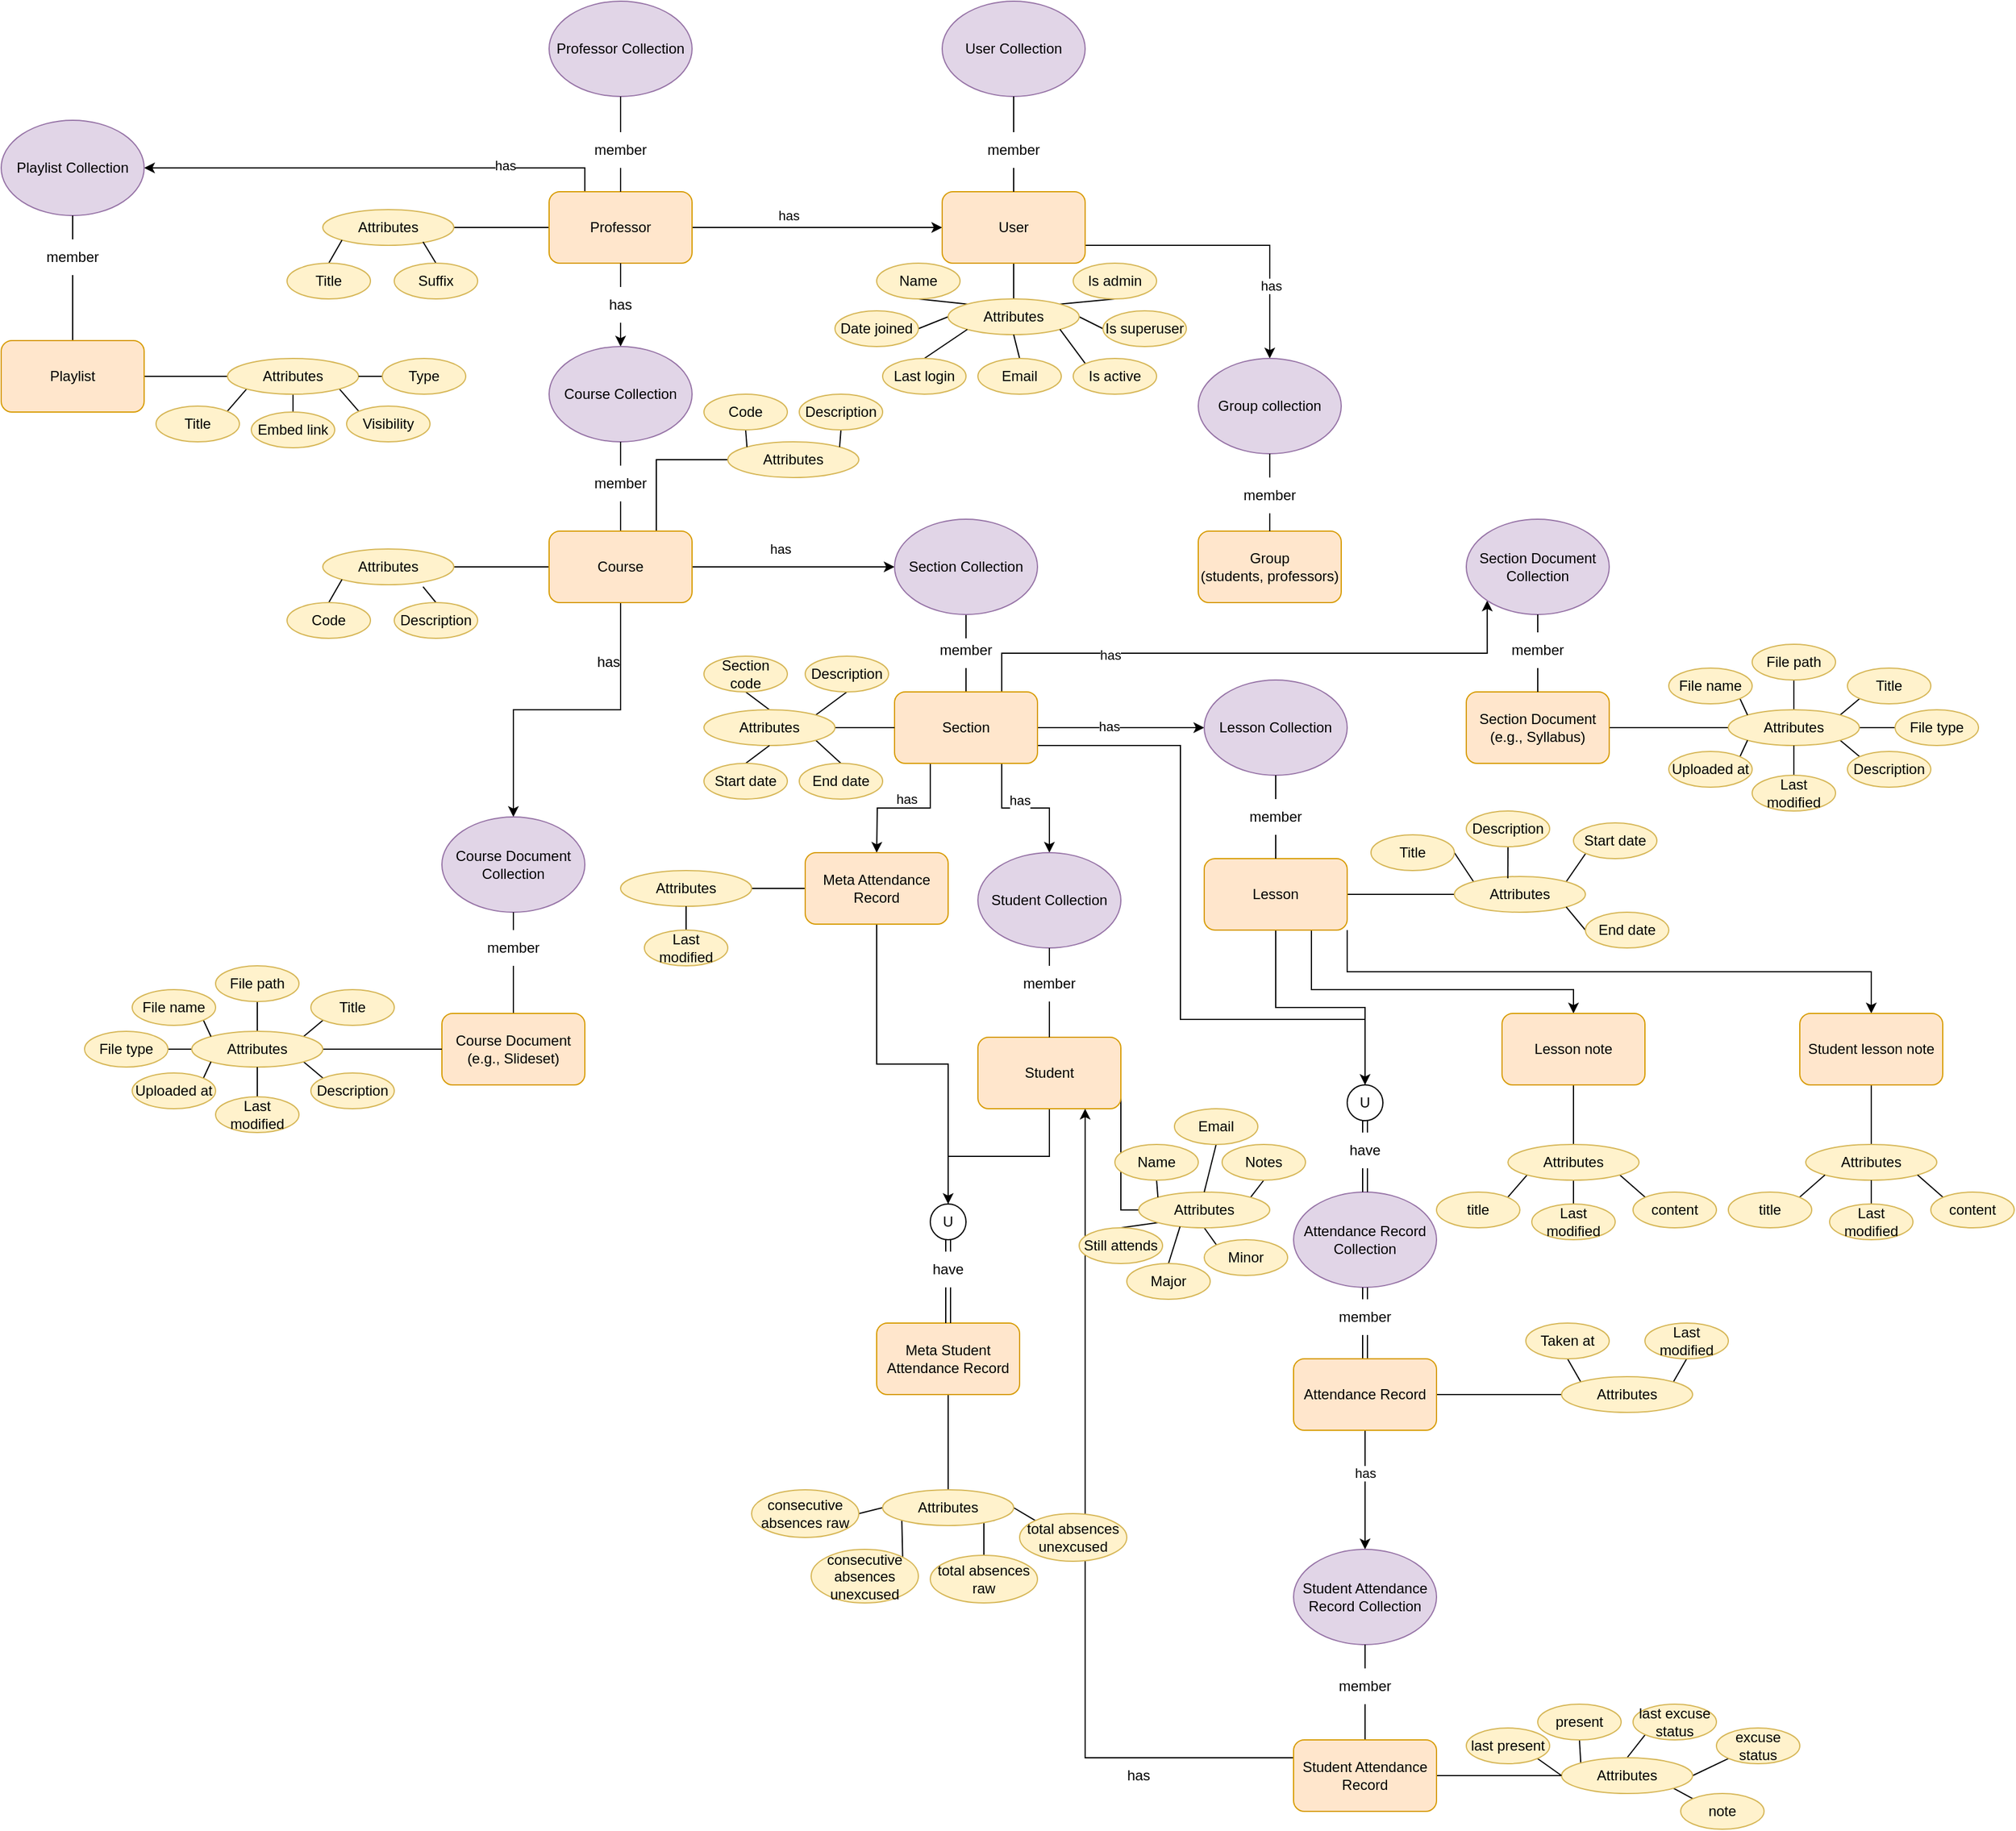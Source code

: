 <mxfile version="21.0.2" type="github">
  <diagram name="Page-1" id="ad52d381-51e7-2e0d-a935-2d0ddd2fd229">
    <mxGraphModel dx="2331" dy="1457" grid="1" gridSize="10" guides="1" tooltips="1" connect="1" arrows="1" fold="1" page="1" pageScale="1" pageWidth="1100" pageHeight="850" background="none" math="0" shadow="0">
      <root>
        <mxCell id="0" />
        <mxCell id="1" parent="0" />
        <mxCell id="uM22jS7cik_ZJRduj6Vj-8" style="edgeStyle=orthogonalEdgeStyle;rounded=0;orthogonalLoop=1;jettySize=auto;html=1;exitX=0.5;exitY=1;exitDx=0;exitDy=0;entryX=0.5;entryY=0;entryDx=0;entryDy=0;endArrow=classic;endFill=1;startArrow=none;" parent="1" source="uM22jS7cik_ZJRduj6Vj-9" target="uM22jS7cik_ZJRduj6Vj-7" edge="1">
          <mxGeometry relative="1" as="geometry" />
        </mxCell>
        <mxCell id="uM22jS7cik_ZJRduj6Vj-57" style="edgeStyle=orthogonalEdgeStyle;rounded=0;orthogonalLoop=1;jettySize=auto;html=1;exitX=1;exitY=0.5;exitDx=0;exitDy=0;entryX=0;entryY=0.5;entryDx=0;entryDy=0;" parent="1" source="uM22jS7cik_ZJRduj6Vj-6" target="uM22jS7cik_ZJRduj6Vj-34" edge="1">
          <mxGeometry relative="1" as="geometry" />
        </mxCell>
        <mxCell id="uM22jS7cik_ZJRduj6Vj-59" value="has" style="edgeLabel;html=1;align=center;verticalAlign=middle;resizable=0;points=[];" parent="uM22jS7cik_ZJRduj6Vj-57" vertex="1" connectable="0">
          <mxGeometry x="-0.233" y="-1" relative="1" as="geometry">
            <mxPoint y="-11" as="offset" />
          </mxGeometry>
        </mxCell>
        <mxCell id="uM22jS7cik_ZJRduj6Vj-101" style="edgeStyle=orthogonalEdgeStyle;rounded=0;orthogonalLoop=1;jettySize=auto;html=1;exitX=0;exitY=0.5;exitDx=0;exitDy=0;entryX=1;entryY=0.5;entryDx=0;entryDy=0;endArrow=none;endFill=0;" parent="1" source="uM22jS7cik_ZJRduj6Vj-6" target="uM22jS7cik_ZJRduj6Vj-66" edge="1">
          <mxGeometry relative="1" as="geometry" />
        </mxCell>
        <mxCell id="oFHNJrczehxYYnsTIanu-151" style="edgeStyle=orthogonalEdgeStyle;rounded=0;orthogonalLoop=1;jettySize=auto;html=1;exitX=0.25;exitY=0;exitDx=0;exitDy=0;entryX=1;entryY=0.5;entryDx=0;entryDy=0;" parent="1" source="uM22jS7cik_ZJRduj6Vj-6" target="oFHNJrczehxYYnsTIanu-150" edge="1">
          <mxGeometry relative="1" as="geometry" />
        </mxCell>
        <mxCell id="oFHNJrczehxYYnsTIanu-152" value="has" style="edgeLabel;html=1;align=center;verticalAlign=middle;resizable=0;points=[];" parent="oFHNJrczehxYYnsTIanu-151" vertex="1" connectable="0">
          <mxGeometry x="-0.552" y="-2" relative="1" as="geometry">
            <mxPoint as="offset" />
          </mxGeometry>
        </mxCell>
        <mxCell id="uM22jS7cik_ZJRduj6Vj-6" value="Professor" style="rounded=1;whiteSpace=wrap;html=1;fillColor=#ffe6cc;strokeColor=#d79b00;" parent="1" vertex="1">
          <mxGeometry x="110" y="80" width="120" height="60" as="geometry" />
        </mxCell>
        <mxCell id="uM22jS7cik_ZJRduj6Vj-16" style="edgeStyle=orthogonalEdgeStyle;rounded=0;orthogonalLoop=1;jettySize=auto;html=1;exitX=0.5;exitY=1;exitDx=0;exitDy=0;entryX=0.5;entryY=0;entryDx=0;entryDy=0;endArrow=none;endFill=0;startArrow=none;" parent="1" source="uM22jS7cik_ZJRduj6Vj-17" target="uM22jS7cik_ZJRduj6Vj-15" edge="1">
          <mxGeometry relative="1" as="geometry" />
        </mxCell>
        <mxCell id="uM22jS7cik_ZJRduj6Vj-7" value="Course Collection" style="ellipse;whiteSpace=wrap;html=1;fillColor=#e1d5e7;strokeColor=#9673a6;" parent="1" vertex="1">
          <mxGeometry x="110" y="210" width="120" height="80" as="geometry" />
        </mxCell>
        <mxCell id="uM22jS7cik_ZJRduj6Vj-11" style="edgeStyle=orthogonalEdgeStyle;rounded=0;orthogonalLoop=1;jettySize=auto;html=1;exitX=0.5;exitY=1;exitDx=0;exitDy=0;entryX=0.5;entryY=0;entryDx=0;entryDy=0;endArrow=none;endFill=0;startArrow=none;" parent="1" source="uM22jS7cik_ZJRduj6Vj-13" target="uM22jS7cik_ZJRduj6Vj-6" edge="1">
          <mxGeometry relative="1" as="geometry" />
        </mxCell>
        <mxCell id="uM22jS7cik_ZJRduj6Vj-10" value="Professor Collection" style="ellipse;whiteSpace=wrap;html=1;fillColor=#e1d5e7;strokeColor=#9673a6;" parent="1" vertex="1">
          <mxGeometry x="110" y="-80" width="120" height="80" as="geometry" />
        </mxCell>
        <mxCell id="uM22jS7cik_ZJRduj6Vj-12" value="" style="edgeStyle=orthogonalEdgeStyle;rounded=0;orthogonalLoop=1;jettySize=auto;html=1;exitX=0.5;exitY=1;exitDx=0;exitDy=0;entryX=0.5;entryY=0;entryDx=0;entryDy=0;endArrow=none;endFill=0;" parent="1" source="uM22jS7cik_ZJRduj6Vj-10" target="uM22jS7cik_ZJRduj6Vj-13" edge="1">
          <mxGeometry relative="1" as="geometry">
            <mxPoint x="170" as="sourcePoint" />
            <mxPoint x="170" y="80" as="targetPoint" />
          </mxGeometry>
        </mxCell>
        <mxCell id="uM22jS7cik_ZJRduj6Vj-13" value="member" style="text;html=1;strokeColor=none;fillColor=none;align=center;verticalAlign=middle;whiteSpace=wrap;rounded=0;" parent="1" vertex="1">
          <mxGeometry x="140" y="30" width="60" height="30" as="geometry" />
        </mxCell>
        <mxCell id="uM22jS7cik_ZJRduj6Vj-14" value="" style="edgeStyle=orthogonalEdgeStyle;rounded=0;orthogonalLoop=1;jettySize=auto;html=1;exitX=0.5;exitY=1;exitDx=0;exitDy=0;entryX=0.5;entryY=0;entryDx=0;entryDy=0;endArrow=none;endFill=0;" parent="1" source="uM22jS7cik_ZJRduj6Vj-6" target="uM22jS7cik_ZJRduj6Vj-9" edge="1">
          <mxGeometry relative="1" as="geometry">
            <mxPoint x="170" y="140" as="sourcePoint" />
            <mxPoint x="170" y="210" as="targetPoint" />
          </mxGeometry>
        </mxCell>
        <mxCell id="uM22jS7cik_ZJRduj6Vj-9" value="has" style="text;html=1;strokeColor=none;fillColor=none;align=center;verticalAlign=middle;whiteSpace=wrap;rounded=0;" parent="1" vertex="1">
          <mxGeometry x="140" y="160" width="60" height="30" as="geometry" />
        </mxCell>
        <mxCell id="uM22jS7cik_ZJRduj6Vj-23" style="edgeStyle=orthogonalEdgeStyle;rounded=0;orthogonalLoop=1;jettySize=auto;html=1;exitX=1;exitY=0.5;exitDx=0;exitDy=0;entryX=0;entryY=0.5;entryDx=0;entryDy=0;endArrow=classic;endFill=1;" parent="1" source="uM22jS7cik_ZJRduj6Vj-15" target="uM22jS7cik_ZJRduj6Vj-20" edge="1">
          <mxGeometry relative="1" as="geometry" />
        </mxCell>
        <mxCell id="uM22jS7cik_ZJRduj6Vj-61" value="has" style="edgeLabel;html=1;align=center;verticalAlign=middle;resizable=0;points=[];" parent="uM22jS7cik_ZJRduj6Vj-23" vertex="1" connectable="0">
          <mxGeometry x="-0.131" y="2" relative="1" as="geometry">
            <mxPoint y="-13" as="offset" />
          </mxGeometry>
        </mxCell>
        <mxCell id="uM22jS7cik_ZJRduj6Vj-107" style="edgeStyle=orthogonalEdgeStyle;rounded=0;orthogonalLoop=1;jettySize=auto;html=1;exitX=0;exitY=0.5;exitDx=0;exitDy=0;entryX=1;entryY=0.5;entryDx=0;entryDy=0;endArrow=none;endFill=0;" parent="1" source="uM22jS7cik_ZJRduj6Vj-15" target="uM22jS7cik_ZJRduj6Vj-106" edge="1">
          <mxGeometry relative="1" as="geometry" />
        </mxCell>
        <mxCell id="oFHNJrczehxYYnsTIanu-149" style="edgeStyle=orthogonalEdgeStyle;rounded=0;orthogonalLoop=1;jettySize=auto;html=1;exitX=0.75;exitY=0;exitDx=0;exitDy=0;entryX=0;entryY=0.5;entryDx=0;entryDy=0;endArrow=none;endFill=0;" parent="1" source="uM22jS7cik_ZJRduj6Vj-15" target="oFHNJrczehxYYnsTIanu-140" edge="1">
          <mxGeometry relative="1" as="geometry" />
        </mxCell>
        <mxCell id="oFHNJrczehxYYnsTIanu-218" style="edgeStyle=orthogonalEdgeStyle;rounded=0;orthogonalLoop=1;jettySize=auto;html=1;exitX=0.5;exitY=1;exitDx=0;exitDy=0;" parent="1" source="uM22jS7cik_ZJRduj6Vj-15" target="oFHNJrczehxYYnsTIanu-211" edge="1">
          <mxGeometry relative="1" as="geometry" />
        </mxCell>
        <mxCell id="uM22jS7cik_ZJRduj6Vj-15" value="Course" style="rounded=1;whiteSpace=wrap;html=1;fillColor=#ffe6cc;strokeColor=#d79b00;" parent="1" vertex="1">
          <mxGeometry x="110" y="365" width="120" height="60" as="geometry" />
        </mxCell>
        <mxCell id="uM22jS7cik_ZJRduj6Vj-18" value="" style="edgeStyle=orthogonalEdgeStyle;rounded=0;orthogonalLoop=1;jettySize=auto;html=1;exitX=0.5;exitY=1;exitDx=0;exitDy=0;entryX=0.5;entryY=0;entryDx=0;entryDy=0;endArrow=none;endFill=0;" parent="1" source="uM22jS7cik_ZJRduj6Vj-7" target="uM22jS7cik_ZJRduj6Vj-17" edge="1">
          <mxGeometry relative="1" as="geometry">
            <mxPoint x="170" y="290" as="sourcePoint" />
            <mxPoint x="170" y="365" as="targetPoint" />
          </mxGeometry>
        </mxCell>
        <mxCell id="uM22jS7cik_ZJRduj6Vj-17" value="member" style="text;html=1;strokeColor=none;fillColor=none;align=center;verticalAlign=middle;whiteSpace=wrap;rounded=0;" parent="1" vertex="1">
          <mxGeometry x="140" y="310" width="60" height="30" as="geometry" />
        </mxCell>
        <mxCell id="uM22jS7cik_ZJRduj6Vj-28" style="edgeStyle=orthogonalEdgeStyle;rounded=0;orthogonalLoop=1;jettySize=auto;html=1;exitX=0.5;exitY=1;exitDx=0;exitDy=0;endArrow=none;endFill=0;" parent="1" source="uM22jS7cik_ZJRduj6Vj-20" target="uM22jS7cik_ZJRduj6Vj-26" edge="1">
          <mxGeometry relative="1" as="geometry" />
        </mxCell>
        <mxCell id="uM22jS7cik_ZJRduj6Vj-20" value="Section Collection" style="ellipse;whiteSpace=wrap;html=1;fillColor=#e1d5e7;strokeColor=#9673a6;" parent="1" vertex="1">
          <mxGeometry x="400" y="355" width="120" height="80" as="geometry" />
        </mxCell>
        <mxCell id="uM22jS7cik_ZJRduj6Vj-25" style="edgeStyle=orthogonalEdgeStyle;rounded=0;orthogonalLoop=1;jettySize=auto;html=1;exitX=0.5;exitY=1;exitDx=0;exitDy=0;entryX=0.5;entryY=0;entryDx=0;entryDy=0;endArrow=none;endFill=0;startArrow=none;" parent="1" source="uM22jS7cik_ZJRduj6Vj-26" edge="1">
          <mxGeometry relative="1" as="geometry">
            <mxPoint x="460" y="525" as="targetPoint" />
          </mxGeometry>
        </mxCell>
        <mxCell id="uM22jS7cik_ZJRduj6Vj-26" value="member" style="text;html=1;strokeColor=none;fillColor=none;align=center;verticalAlign=middle;whiteSpace=wrap;rounded=0;" parent="1" vertex="1">
          <mxGeometry x="430" y="450" width="60" height="30" as="geometry" />
        </mxCell>
        <mxCell id="uM22jS7cik_ZJRduj6Vj-96" style="edgeStyle=orthogonalEdgeStyle;rounded=0;orthogonalLoop=1;jettySize=auto;html=1;exitX=1;exitY=0.5;exitDx=0;exitDy=0;entryX=0;entryY=0.5;entryDx=0;entryDy=0;" parent="1" source="uM22jS7cik_ZJRduj6Vj-27" target="uM22jS7cik_ZJRduj6Vj-43" edge="1">
          <mxGeometry relative="1" as="geometry" />
        </mxCell>
        <mxCell id="uM22jS7cik_ZJRduj6Vj-97" value="has" style="edgeLabel;html=1;align=center;verticalAlign=middle;resizable=0;points=[];" parent="uM22jS7cik_ZJRduj6Vj-96" vertex="1" connectable="0">
          <mxGeometry x="-0.144" y="1" relative="1" as="geometry">
            <mxPoint as="offset" />
          </mxGeometry>
        </mxCell>
        <mxCell id="uM22jS7cik_ZJRduj6Vj-126" style="edgeStyle=orthogonalEdgeStyle;rounded=0;orthogonalLoop=1;jettySize=auto;html=1;exitX=0.75;exitY=1;exitDx=0;exitDy=0;entryX=0.5;entryY=0;entryDx=0;entryDy=0;" parent="1" source="uM22jS7cik_ZJRduj6Vj-27" target="uM22jS7cik_ZJRduj6Vj-124" edge="1">
          <mxGeometry relative="1" as="geometry" />
        </mxCell>
        <mxCell id="uM22jS7cik_ZJRduj6Vj-128" value="has" style="edgeLabel;html=1;align=center;verticalAlign=middle;resizable=0;points=[];" parent="uM22jS7cik_ZJRduj6Vj-126" vertex="1" connectable="0">
          <mxGeometry x="-0.367" y="-3" relative="1" as="geometry">
            <mxPoint x="18" y="-6" as="offset" />
          </mxGeometry>
        </mxCell>
        <mxCell id="uM22jS7cik_ZJRduj6Vj-127" style="edgeStyle=orthogonalEdgeStyle;rounded=0;orthogonalLoop=1;jettySize=auto;html=1;exitX=0.25;exitY=1;exitDx=0;exitDy=0;entryX=0.5;entryY=0;entryDx=0;entryDy=0;" parent="1" source="uM22jS7cik_ZJRduj6Vj-27" edge="1">
          <mxGeometry relative="1" as="geometry">
            <mxPoint x="385" y="635" as="targetPoint" />
          </mxGeometry>
        </mxCell>
        <mxCell id="uM22jS7cik_ZJRduj6Vj-129" value="has" style="edgeLabel;html=1;align=center;verticalAlign=middle;resizable=0;points=[];" parent="uM22jS7cik_ZJRduj6Vj-127" vertex="1" connectable="0">
          <mxGeometry x="-0.282" y="-1" relative="1" as="geometry">
            <mxPoint x="-15" y="-7" as="offset" />
          </mxGeometry>
        </mxCell>
        <mxCell id="oFHNJrczehxYYnsTIanu-38" style="edgeStyle=orthogonalEdgeStyle;rounded=0;orthogonalLoop=1;jettySize=auto;html=1;exitX=1;exitY=0.75;exitDx=0;exitDy=0;" parent="1" source="uM22jS7cik_ZJRduj6Vj-27" target="oFHNJrczehxYYnsTIanu-30" edge="1">
          <mxGeometry relative="1" as="geometry">
            <Array as="points">
              <mxPoint x="640" y="545" />
              <mxPoint x="640" y="775" />
            </Array>
          </mxGeometry>
        </mxCell>
        <mxCell id="s5OHLjLRKRRM9GlJKmoJ-3" style="edgeStyle=orthogonalEdgeStyle;rounded=0;orthogonalLoop=1;jettySize=auto;html=1;exitX=0.75;exitY=0;exitDx=0;exitDy=0;entryX=0;entryY=1;entryDx=0;entryDy=0;" edge="1" parent="1" source="uM22jS7cik_ZJRduj6Vj-27" target="oFHNJrczehxYYnsTIanu-245">
          <mxGeometry relative="1" as="geometry" />
        </mxCell>
        <mxCell id="s5OHLjLRKRRM9GlJKmoJ-4" value="has" style="edgeLabel;html=1;align=center;verticalAlign=middle;resizable=0;points=[];" vertex="1" connectable="0" parent="s5OHLjLRKRRM9GlJKmoJ-3">
          <mxGeometry x="-0.49" y="-1" relative="1" as="geometry">
            <mxPoint as="offset" />
          </mxGeometry>
        </mxCell>
        <mxCell id="uM22jS7cik_ZJRduj6Vj-27" value="Section" style="rounded=1;whiteSpace=wrap;html=1;fillColor=#ffe6cc;strokeColor=#d79b00;" parent="1" vertex="1">
          <mxGeometry x="400" y="500" width="120" height="60" as="geometry" />
        </mxCell>
        <mxCell id="uM22jS7cik_ZJRduj6Vj-68" style="edgeStyle=orthogonalEdgeStyle;rounded=0;orthogonalLoop=1;jettySize=auto;html=1;exitX=0.5;exitY=1;exitDx=0;exitDy=0;entryX=0.5;entryY=0;entryDx=0;entryDy=0;endArrow=none;endFill=0;" parent="1" source="uM22jS7cik_ZJRduj6Vj-34" target="uM22jS7cik_ZJRduj6Vj-63" edge="1">
          <mxGeometry relative="1" as="geometry" />
        </mxCell>
        <mxCell id="uM22jS7cik_ZJRduj6Vj-91" style="edgeStyle=orthogonalEdgeStyle;rounded=0;orthogonalLoop=1;jettySize=auto;html=1;exitX=1;exitY=0.75;exitDx=0;exitDy=0;entryX=0.5;entryY=0;entryDx=0;entryDy=0;" parent="1" source="uM22jS7cik_ZJRduj6Vj-34" target="uM22jS7cik_ZJRduj6Vj-44" edge="1">
          <mxGeometry relative="1" as="geometry" />
        </mxCell>
        <mxCell id="uM22jS7cik_ZJRduj6Vj-95" value="has" style="edgeLabel;html=1;align=center;verticalAlign=middle;resizable=0;points=[];" parent="uM22jS7cik_ZJRduj6Vj-91" vertex="1" connectable="0">
          <mxGeometry x="0.506" y="1" relative="1" as="geometry">
            <mxPoint as="offset" />
          </mxGeometry>
        </mxCell>
        <mxCell id="uM22jS7cik_ZJRduj6Vj-34" value="User" style="rounded=1;whiteSpace=wrap;html=1;fillColor=#ffe6cc;strokeColor=#d79b00;" parent="1" vertex="1">
          <mxGeometry x="440" y="80" width="120" height="60" as="geometry" />
        </mxCell>
        <mxCell id="oFHNJrczehxYYnsTIanu-82" style="edgeStyle=orthogonalEdgeStyle;rounded=0;orthogonalLoop=1;jettySize=auto;html=1;exitX=0.5;exitY=1;exitDx=0;exitDy=0;entryX=0.5;entryY=0;entryDx=0;entryDy=0;endArrow=none;endFill=0;" parent="1" source="uM22jS7cik_ZJRduj6Vj-36" target="oFHNJrczehxYYnsTIanu-80" edge="1">
          <mxGeometry relative="1" as="geometry" />
        </mxCell>
        <mxCell id="uM22jS7cik_ZJRduj6Vj-36" value="Meta Student Attendance Record" style="rounded=1;whiteSpace=wrap;html=1;fillColor=#ffe6cc;strokeColor=#d79b00;" parent="1" vertex="1">
          <mxGeometry x="385" y="1030" width="120" height="60" as="geometry" />
        </mxCell>
        <mxCell id="uM22jS7cik_ZJRduj6Vj-113" style="edgeStyle=orthogonalEdgeStyle;rounded=0;orthogonalLoop=1;jettySize=auto;html=1;exitX=1;exitY=0.5;exitDx=0;exitDy=0;entryX=0;entryY=0.5;entryDx=0;entryDy=0;endArrow=none;endFill=0;" parent="1" source="uM22jS7cik_ZJRduj6Vj-38" target="uM22jS7cik_ZJRduj6Vj-65" edge="1">
          <mxGeometry relative="1" as="geometry" />
        </mxCell>
        <mxCell id="oFHNJrczehxYYnsTIanu-39" style="edgeStyle=orthogonalEdgeStyle;rounded=0;orthogonalLoop=1;jettySize=auto;html=1;exitX=0.5;exitY=1;exitDx=0;exitDy=0;entryX=0.5;entryY=0;entryDx=0;entryDy=0;endArrow=none;endFill=0;" parent="1" source="uM22jS7cik_ZJRduj6Vj-38" target="oFHNJrczehxYYnsTIanu-30" edge="1">
          <mxGeometry relative="1" as="geometry" />
        </mxCell>
        <mxCell id="oFHNJrczehxYYnsTIanu-187" style="edgeStyle=orthogonalEdgeStyle;rounded=0;orthogonalLoop=1;jettySize=auto;html=1;exitX=1;exitY=1;exitDx=0;exitDy=0;entryX=0.5;entryY=0;entryDx=0;entryDy=0;" parent="1" source="uM22jS7cik_ZJRduj6Vj-38" target="oFHNJrczehxYYnsTIanu-184" edge="1">
          <mxGeometry relative="1" as="geometry" />
        </mxCell>
        <mxCell id="oFHNJrczehxYYnsTIanu-202" style="edgeStyle=orthogonalEdgeStyle;rounded=0;orthogonalLoop=1;jettySize=auto;html=1;exitX=0.75;exitY=1;exitDx=0;exitDy=0;entryX=0.5;entryY=0;entryDx=0;entryDy=0;" parent="1" source="uM22jS7cik_ZJRduj6Vj-38" target="oFHNJrczehxYYnsTIanu-182" edge="1">
          <mxGeometry relative="1" as="geometry">
            <Array as="points">
              <mxPoint x="750" y="750" />
              <mxPoint x="970" y="750" />
            </Array>
          </mxGeometry>
        </mxCell>
        <mxCell id="uM22jS7cik_ZJRduj6Vj-38" value="Lesson" style="rounded=1;whiteSpace=wrap;html=1;fillColor=#ffe6cc;strokeColor=#d79b00;" parent="1" vertex="1">
          <mxGeometry x="660" y="640" width="120" height="60" as="geometry" />
        </mxCell>
        <mxCell id="uM22jS7cik_ZJRduj6Vj-39" value="Group&lt;br&gt;(students, professors)" style="rounded=1;whiteSpace=wrap;html=1;fillColor=#ffe6cc;strokeColor=#d79b00;" parent="1" vertex="1">
          <mxGeometry x="655" y="365" width="120" height="60" as="geometry" />
        </mxCell>
        <mxCell id="oFHNJrczehxYYnsTIanu-41" style="edgeStyle=orthogonalEdgeStyle;rounded=0;orthogonalLoop=1;jettySize=auto;html=1;exitX=0.5;exitY=1;exitDx=0;exitDy=0;entryX=0.5;entryY=0;entryDx=0;entryDy=0;endArrow=none;endFill=0;startArrow=none;shape=link;" parent="1" source="oFHNJrczehxYYnsTIanu-42" target="oFHNJrczehxYYnsTIanu-19" edge="1">
          <mxGeometry relative="1" as="geometry" />
        </mxCell>
        <mxCell id="uM22jS7cik_ZJRduj6Vj-41" value="Attendance Record Collection" style="ellipse;whiteSpace=wrap;html=1;fillColor=#e1d5e7;strokeColor=#9673a6;" parent="1" vertex="1">
          <mxGeometry x="735" y="920" width="120" height="80" as="geometry" />
        </mxCell>
        <mxCell id="uM22jS7cik_ZJRduj6Vj-54" style="edgeStyle=orthogonalEdgeStyle;rounded=0;orthogonalLoop=1;jettySize=auto;html=1;exitX=0.5;exitY=1;exitDx=0;exitDy=0;endArrow=none;endFill=0;startArrow=none;" parent="1" source="uM22jS7cik_ZJRduj6Vj-55" target="uM22jS7cik_ZJRduj6Vj-34" edge="1">
          <mxGeometry relative="1" as="geometry" />
        </mxCell>
        <mxCell id="uM22jS7cik_ZJRduj6Vj-42" value="User Collection" style="ellipse;whiteSpace=wrap;html=1;fillColor=#e1d5e7;strokeColor=#9673a6;" parent="1" vertex="1">
          <mxGeometry x="440" y="-80" width="120" height="80" as="geometry" />
        </mxCell>
        <mxCell id="uM22jS7cik_ZJRduj6Vj-98" style="edgeStyle=orthogonalEdgeStyle;rounded=0;orthogonalLoop=1;jettySize=auto;html=1;exitX=0.5;exitY=1;exitDx=0;exitDy=0;entryX=0.5;entryY=0;entryDx=0;entryDy=0;endArrow=none;endFill=0;startArrow=none;" parent="1" source="uM22jS7cik_ZJRduj6Vj-99" target="uM22jS7cik_ZJRduj6Vj-38" edge="1">
          <mxGeometry relative="1" as="geometry" />
        </mxCell>
        <mxCell id="uM22jS7cik_ZJRduj6Vj-43" value="Lesson Collection" style="ellipse;whiteSpace=wrap;html=1;fillColor=#e1d5e7;strokeColor=#9673a6;" parent="1" vertex="1">
          <mxGeometry x="660" y="490" width="120" height="80" as="geometry" />
        </mxCell>
        <mxCell id="uM22jS7cik_ZJRduj6Vj-92" style="edgeStyle=orthogonalEdgeStyle;rounded=0;orthogonalLoop=1;jettySize=auto;html=1;exitX=0.5;exitY=1;exitDx=0;exitDy=0;entryX=0.5;entryY=0;entryDx=0;entryDy=0;endArrow=none;endFill=0;startArrow=none;" parent="1" source="uM22jS7cik_ZJRduj6Vj-93" target="uM22jS7cik_ZJRduj6Vj-39" edge="1">
          <mxGeometry relative="1" as="geometry" />
        </mxCell>
        <mxCell id="uM22jS7cik_ZJRduj6Vj-44" value="Group collection" style="ellipse;whiteSpace=wrap;html=1;fillColor=#e1d5e7;strokeColor=#9673a6;" parent="1" vertex="1">
          <mxGeometry x="655" y="220" width="120" height="80" as="geometry" />
        </mxCell>
        <mxCell id="oFHNJrczehxYYnsTIanu-12" style="edgeStyle=orthogonalEdgeStyle;rounded=0;orthogonalLoop=1;jettySize=auto;html=1;exitX=0.5;exitY=1;exitDx=0;exitDy=0;entryX=0.5;entryY=0;entryDx=0;entryDy=0;endArrow=none;endFill=0;" parent="1" source="uM22jS7cik_ZJRduj6Vj-46" target="oFHNJrczehxYYnsTIanu-9" edge="1">
          <mxGeometry relative="1" as="geometry" />
        </mxCell>
        <mxCell id="oFHNJrczehxYYnsTIanu-104" style="edgeStyle=orthogonalEdgeStyle;rounded=0;orthogonalLoop=1;jettySize=auto;html=1;exitX=1;exitY=0.5;exitDx=0;exitDy=0;entryX=0;entryY=0.5;entryDx=0;entryDy=0;endArrow=none;endFill=0;" parent="1" source="uM22jS7cik_ZJRduj6Vj-46" target="oFHNJrczehxYYnsTIanu-99" edge="1">
          <mxGeometry relative="1" as="geometry">
            <Array as="points">
              <mxPoint x="590" y="935" />
            </Array>
          </mxGeometry>
        </mxCell>
        <mxCell id="uM22jS7cik_ZJRduj6Vj-46" value="Student" style="rounded=1;whiteSpace=wrap;html=1;fillColor=#ffe6cc;strokeColor=#d79b00;" parent="1" vertex="1">
          <mxGeometry x="470" y="790" width="120" height="60" as="geometry" />
        </mxCell>
        <mxCell id="uM22jS7cik_ZJRduj6Vj-56" value="" style="edgeStyle=orthogonalEdgeStyle;rounded=0;orthogonalLoop=1;jettySize=auto;html=1;exitX=0.5;exitY=1;exitDx=0;exitDy=0;endArrow=none;endFill=0;" parent="1" source="uM22jS7cik_ZJRduj6Vj-42" target="uM22jS7cik_ZJRduj6Vj-55" edge="1">
          <mxGeometry relative="1" as="geometry">
            <mxPoint x="500" as="sourcePoint" />
            <mxPoint x="500" y="80" as="targetPoint" />
          </mxGeometry>
        </mxCell>
        <mxCell id="uM22jS7cik_ZJRduj6Vj-55" value="member" style="text;html=1;strokeColor=none;fillColor=none;align=center;verticalAlign=middle;whiteSpace=wrap;rounded=0;" parent="1" vertex="1">
          <mxGeometry x="470" y="30" width="60" height="30" as="geometry" />
        </mxCell>
        <mxCell id="uM22jS7cik_ZJRduj6Vj-82" style="rounded=0;orthogonalLoop=1;jettySize=auto;html=1;exitX=0;exitY=0.5;exitDx=0;exitDy=0;entryX=1;entryY=0.5;entryDx=0;entryDy=0;endArrow=none;endFill=0;" parent="1" source="uM22jS7cik_ZJRduj6Vj-63" target="uM22jS7cik_ZJRduj6Vj-71" edge="1">
          <mxGeometry relative="1" as="geometry" />
        </mxCell>
        <mxCell id="uM22jS7cik_ZJRduj6Vj-83" style="rounded=0;orthogonalLoop=1;jettySize=auto;html=1;exitX=1;exitY=0.5;exitDx=0;exitDy=0;entryX=0;entryY=0.5;entryDx=0;entryDy=0;endArrow=none;endFill=0;" parent="1" source="uM22jS7cik_ZJRduj6Vj-63" target="uM22jS7cik_ZJRduj6Vj-77" edge="1">
          <mxGeometry relative="1" as="geometry" />
        </mxCell>
        <mxCell id="uM22jS7cik_ZJRduj6Vj-84" style="rounded=0;orthogonalLoop=1;jettySize=auto;html=1;exitX=0;exitY=0;exitDx=0;exitDy=0;entryX=0.5;entryY=1;entryDx=0;entryDy=0;endArrow=none;endFill=0;" parent="1" source="uM22jS7cik_ZJRduj6Vj-63" target="uM22jS7cik_ZJRduj6Vj-67" edge="1">
          <mxGeometry relative="1" as="geometry" />
        </mxCell>
        <mxCell id="uM22jS7cik_ZJRduj6Vj-85" style="rounded=0;orthogonalLoop=1;jettySize=auto;html=1;exitX=1;exitY=0;exitDx=0;exitDy=0;entryX=0.5;entryY=1;entryDx=0;entryDy=0;endArrow=none;endFill=0;" parent="1" source="uM22jS7cik_ZJRduj6Vj-63" target="uM22jS7cik_ZJRduj6Vj-78" edge="1">
          <mxGeometry relative="1" as="geometry" />
        </mxCell>
        <mxCell id="uM22jS7cik_ZJRduj6Vj-63" value="Attributes" style="ellipse;whiteSpace=wrap;html=1;fillColor=#fff2cc;strokeColor=#d6b656;" parent="1" vertex="1">
          <mxGeometry x="445" y="170" width="110" height="30" as="geometry" />
        </mxCell>
        <mxCell id="uM22jS7cik_ZJRduj6Vj-119" style="rounded=0;orthogonalLoop=1;jettySize=auto;html=1;exitX=0;exitY=0;exitDx=0;exitDy=0;entryX=1;entryY=0.5;entryDx=0;entryDy=0;endArrow=none;endFill=0;" parent="1" source="uM22jS7cik_ZJRduj6Vj-65" target="uM22jS7cik_ZJRduj6Vj-114" edge="1">
          <mxGeometry relative="1" as="geometry" />
        </mxCell>
        <mxCell id="uM22jS7cik_ZJRduj6Vj-123" style="rounded=0;orthogonalLoop=1;jettySize=auto;html=1;exitX=1;exitY=0;exitDx=0;exitDy=0;entryX=0;entryY=1;entryDx=0;entryDy=0;endArrow=none;endFill=0;" parent="1" source="uM22jS7cik_ZJRduj6Vj-65" target="uM22jS7cik_ZJRduj6Vj-117" edge="1">
          <mxGeometry relative="1" as="geometry" />
        </mxCell>
        <mxCell id="uM22jS7cik_ZJRduj6Vj-65" value="Attributes" style="ellipse;whiteSpace=wrap;html=1;fillColor=#fff2cc;strokeColor=#d6b656;" parent="1" vertex="1">
          <mxGeometry x="870" y="655" width="110" height="30" as="geometry" />
        </mxCell>
        <mxCell id="uM22jS7cik_ZJRduj6Vj-66" value="Attributes" style="ellipse;whiteSpace=wrap;html=1;fillColor=#fff2cc;strokeColor=#d6b656;" parent="1" vertex="1">
          <mxGeometry x="-80" y="95" width="110" height="30" as="geometry" />
        </mxCell>
        <mxCell id="uM22jS7cik_ZJRduj6Vj-67" value="Name" style="ellipse;whiteSpace=wrap;html=1;fillColor=#fff2cc;strokeColor=#d6b656;" parent="1" vertex="1">
          <mxGeometry x="385" y="140" width="70" height="30" as="geometry" />
        </mxCell>
        <mxCell id="uM22jS7cik_ZJRduj6Vj-71" value="Date joined" style="ellipse;whiteSpace=wrap;html=1;fillColor=#fff2cc;strokeColor=#d6b656;" parent="1" vertex="1">
          <mxGeometry x="350" y="180" width="70" height="30" as="geometry" />
        </mxCell>
        <mxCell id="uM22jS7cik_ZJRduj6Vj-86" style="rounded=0;orthogonalLoop=1;jettySize=auto;html=1;exitX=0.5;exitY=0;exitDx=0;exitDy=0;entryX=0;entryY=1;entryDx=0;entryDy=0;endArrow=none;endFill=0;" parent="1" source="uM22jS7cik_ZJRduj6Vj-72" target="uM22jS7cik_ZJRduj6Vj-63" edge="1">
          <mxGeometry relative="1" as="geometry" />
        </mxCell>
        <mxCell id="uM22jS7cik_ZJRduj6Vj-72" value="Last login" style="ellipse;whiteSpace=wrap;html=1;fillColor=#fff2cc;strokeColor=#d6b656;" parent="1" vertex="1">
          <mxGeometry x="390" y="220" width="70" height="30" as="geometry" />
        </mxCell>
        <mxCell id="uM22jS7cik_ZJRduj6Vj-87" style="rounded=0;orthogonalLoop=1;jettySize=auto;html=1;exitX=0.5;exitY=0;exitDx=0;exitDy=0;entryX=0.5;entryY=1;entryDx=0;entryDy=0;endArrow=none;endFill=0;" parent="1" source="uM22jS7cik_ZJRduj6Vj-75" target="uM22jS7cik_ZJRduj6Vj-63" edge="1">
          <mxGeometry relative="1" as="geometry" />
        </mxCell>
        <mxCell id="uM22jS7cik_ZJRduj6Vj-75" value="Email" style="ellipse;whiteSpace=wrap;html=1;fillColor=#fff2cc;strokeColor=#d6b656;" parent="1" vertex="1">
          <mxGeometry x="470" y="220" width="70" height="30" as="geometry" />
        </mxCell>
        <mxCell id="uM22jS7cik_ZJRduj6Vj-88" style="rounded=0;orthogonalLoop=1;jettySize=auto;html=1;exitX=0;exitY=0;exitDx=0;exitDy=0;entryX=1;entryY=1;entryDx=0;entryDy=0;endArrow=none;endFill=0;" parent="1" source="uM22jS7cik_ZJRduj6Vj-76" target="uM22jS7cik_ZJRduj6Vj-63" edge="1">
          <mxGeometry relative="1" as="geometry" />
        </mxCell>
        <mxCell id="uM22jS7cik_ZJRduj6Vj-76" value="Is active" style="ellipse;whiteSpace=wrap;html=1;fillColor=#fff2cc;strokeColor=#d6b656;" parent="1" vertex="1">
          <mxGeometry x="550" y="220" width="70" height="30" as="geometry" />
        </mxCell>
        <mxCell id="uM22jS7cik_ZJRduj6Vj-77" value="Is superuser" style="ellipse;whiteSpace=wrap;html=1;fillColor=#fff2cc;strokeColor=#d6b656;" parent="1" vertex="1">
          <mxGeometry x="575" y="180" width="70" height="30" as="geometry" />
        </mxCell>
        <mxCell id="uM22jS7cik_ZJRduj6Vj-78" value="Is admin" style="ellipse;whiteSpace=wrap;html=1;fillColor=#fff2cc;strokeColor=#d6b656;" parent="1" vertex="1">
          <mxGeometry x="550" y="140" width="70" height="30" as="geometry" />
        </mxCell>
        <mxCell id="uM22jS7cik_ZJRduj6Vj-94" value="" style="edgeStyle=orthogonalEdgeStyle;rounded=0;orthogonalLoop=1;jettySize=auto;html=1;exitX=0.5;exitY=1;exitDx=0;exitDy=0;entryX=0.5;entryY=0;entryDx=0;entryDy=0;endArrow=none;endFill=0;" parent="1" source="uM22jS7cik_ZJRduj6Vj-44" target="uM22jS7cik_ZJRduj6Vj-93" edge="1">
          <mxGeometry relative="1" as="geometry">
            <mxPoint x="715" y="300" as="sourcePoint" />
            <mxPoint x="715" y="365" as="targetPoint" />
          </mxGeometry>
        </mxCell>
        <mxCell id="uM22jS7cik_ZJRduj6Vj-93" value="member" style="text;html=1;strokeColor=none;fillColor=none;align=center;verticalAlign=middle;whiteSpace=wrap;rounded=0;" parent="1" vertex="1">
          <mxGeometry x="685" y="320" width="60" height="30" as="geometry" />
        </mxCell>
        <mxCell id="uM22jS7cik_ZJRduj6Vj-100" value="" style="edgeStyle=orthogonalEdgeStyle;rounded=0;orthogonalLoop=1;jettySize=auto;html=1;exitX=0.5;exitY=1;exitDx=0;exitDy=0;entryX=0.5;entryY=0;entryDx=0;entryDy=0;endArrow=none;endFill=0;" parent="1" source="uM22jS7cik_ZJRduj6Vj-43" target="uM22jS7cik_ZJRduj6Vj-99" edge="1">
          <mxGeometry relative="1" as="geometry">
            <mxPoint x="720" y="570" as="sourcePoint" />
            <mxPoint x="720" y="650" as="targetPoint" />
          </mxGeometry>
        </mxCell>
        <mxCell id="uM22jS7cik_ZJRduj6Vj-99" value="member" style="text;html=1;strokeColor=none;fillColor=none;align=center;verticalAlign=middle;whiteSpace=wrap;rounded=0;" parent="1" vertex="1">
          <mxGeometry x="690" y="590" width="60" height="30" as="geometry" />
        </mxCell>
        <mxCell id="uM22jS7cik_ZJRduj6Vj-105" style="rounded=0;orthogonalLoop=1;jettySize=auto;html=1;exitX=0.5;exitY=0;exitDx=0;exitDy=0;entryX=0;entryY=1;entryDx=0;entryDy=0;endArrow=none;endFill=0;" parent="1" source="uM22jS7cik_ZJRduj6Vj-102" target="uM22jS7cik_ZJRduj6Vj-66" edge="1">
          <mxGeometry relative="1" as="geometry" />
        </mxCell>
        <mxCell id="uM22jS7cik_ZJRduj6Vj-102" value="Title" style="ellipse;whiteSpace=wrap;html=1;fillColor=#fff2cc;strokeColor=#d6b656;" parent="1" vertex="1">
          <mxGeometry x="-110" y="140" width="70" height="30" as="geometry" />
        </mxCell>
        <mxCell id="uM22jS7cik_ZJRduj6Vj-104" style="rounded=0;orthogonalLoop=1;jettySize=auto;html=1;exitX=0.5;exitY=0;exitDx=0;exitDy=0;entryX=0.765;entryY=0.903;entryDx=0;entryDy=0;entryPerimeter=0;endArrow=none;endFill=0;" parent="1" source="uM22jS7cik_ZJRduj6Vj-103" target="uM22jS7cik_ZJRduj6Vj-66" edge="1">
          <mxGeometry relative="1" as="geometry" />
        </mxCell>
        <mxCell id="uM22jS7cik_ZJRduj6Vj-103" value="Suffix" style="ellipse;whiteSpace=wrap;html=1;fillColor=#fff2cc;strokeColor=#d6b656;" parent="1" vertex="1">
          <mxGeometry x="-20" y="140" width="70" height="30" as="geometry" />
        </mxCell>
        <mxCell id="uM22jS7cik_ZJRduj6Vj-106" value="Attributes" style="ellipse;whiteSpace=wrap;html=1;fillColor=#fff2cc;strokeColor=#d6b656;" parent="1" vertex="1">
          <mxGeometry x="-80" y="380" width="110" height="30" as="geometry" />
        </mxCell>
        <mxCell id="uM22jS7cik_ZJRduj6Vj-110" style="rounded=0;orthogonalLoop=1;jettySize=auto;html=1;exitX=0.5;exitY=0;exitDx=0;exitDy=0;entryX=0;entryY=1;entryDx=0;entryDy=0;endArrow=none;endFill=0;" parent="1" source="uM22jS7cik_ZJRduj6Vj-108" target="uM22jS7cik_ZJRduj6Vj-106" edge="1">
          <mxGeometry relative="1" as="geometry" />
        </mxCell>
        <mxCell id="uM22jS7cik_ZJRduj6Vj-108" value="Code" style="ellipse;whiteSpace=wrap;html=1;fillColor=#fff2cc;strokeColor=#d6b656;" parent="1" vertex="1">
          <mxGeometry x="-110" y="425" width="70" height="30" as="geometry" />
        </mxCell>
        <mxCell id="uM22jS7cik_ZJRduj6Vj-112" style="rounded=0;orthogonalLoop=1;jettySize=auto;html=1;exitX=0.5;exitY=0;exitDx=0;exitDy=0;entryX=0.765;entryY=1.055;entryDx=0;entryDy=0;entryPerimeter=0;endArrow=none;endFill=0;" parent="1" source="uM22jS7cik_ZJRduj6Vj-109" target="uM22jS7cik_ZJRduj6Vj-106" edge="1">
          <mxGeometry relative="1" as="geometry" />
        </mxCell>
        <mxCell id="uM22jS7cik_ZJRduj6Vj-109" value="Description" style="ellipse;whiteSpace=wrap;html=1;fillColor=#fff2cc;strokeColor=#d6b656;" parent="1" vertex="1">
          <mxGeometry x="-20" y="425" width="70" height="30" as="geometry" />
        </mxCell>
        <mxCell id="uM22jS7cik_ZJRduj6Vj-114" value="Title" style="ellipse;whiteSpace=wrap;html=1;fillColor=#fff2cc;strokeColor=#d6b656;" parent="1" vertex="1">
          <mxGeometry x="800" y="620" width="70" height="30" as="geometry" />
        </mxCell>
        <mxCell id="uM22jS7cik_ZJRduj6Vj-121" style="edgeStyle=orthogonalEdgeStyle;rounded=0;orthogonalLoop=1;jettySize=auto;html=1;exitX=0.5;exitY=1;exitDx=0;exitDy=0;entryX=0.408;entryY=0.051;entryDx=0;entryDy=0;entryPerimeter=0;endArrow=none;endFill=0;" parent="1" source="uM22jS7cik_ZJRduj6Vj-115" target="uM22jS7cik_ZJRduj6Vj-65" edge="1">
          <mxGeometry relative="1" as="geometry" />
        </mxCell>
        <mxCell id="uM22jS7cik_ZJRduj6Vj-115" value="Description" style="ellipse;whiteSpace=wrap;html=1;fillColor=#fff2cc;strokeColor=#d6b656;" parent="1" vertex="1">
          <mxGeometry x="880" y="600" width="70" height="30" as="geometry" />
        </mxCell>
        <mxCell id="uM22jS7cik_ZJRduj6Vj-117" value="Start date" style="ellipse;whiteSpace=wrap;html=1;fillColor=#fff2cc;strokeColor=#d6b656;" parent="1" vertex="1">
          <mxGeometry x="970" y="610" width="70" height="30" as="geometry" />
        </mxCell>
        <mxCell id="uM22jS7cik_ZJRduj6Vj-120" style="rounded=0;orthogonalLoop=1;jettySize=auto;html=1;exitX=0;exitY=0.5;exitDx=0;exitDy=0;entryX=1;entryY=1;entryDx=0;entryDy=0;endArrow=none;endFill=0;" parent="1" source="uM22jS7cik_ZJRduj6Vj-118" target="uM22jS7cik_ZJRduj6Vj-65" edge="1">
          <mxGeometry relative="1" as="geometry" />
        </mxCell>
        <mxCell id="uM22jS7cik_ZJRduj6Vj-118" value="End date" style="ellipse;whiteSpace=wrap;html=1;fillColor=#fff2cc;strokeColor=#d6b656;" parent="1" vertex="1">
          <mxGeometry x="980" y="685" width="70" height="30" as="geometry" />
        </mxCell>
        <mxCell id="oFHNJrczehxYYnsTIanu-5" style="edgeStyle=orthogonalEdgeStyle;rounded=0;orthogonalLoop=1;jettySize=auto;html=1;exitX=0.5;exitY=1;exitDx=0;exitDy=0;entryX=0.5;entryY=0;entryDx=0;entryDy=0;startArrow=none;endArrow=none;endFill=0;" parent="1" source="oFHNJrczehxYYnsTIanu-7" target="uM22jS7cik_ZJRduj6Vj-46" edge="1">
          <mxGeometry relative="1" as="geometry" />
        </mxCell>
        <mxCell id="uM22jS7cik_ZJRduj6Vj-124" value="Student Collection" style="ellipse;whiteSpace=wrap;html=1;fillColor=#e1d5e7;strokeColor=#9673a6;" parent="1" vertex="1">
          <mxGeometry x="470" y="635" width="120" height="80" as="geometry" />
        </mxCell>
        <mxCell id="oFHNJrczehxYYnsTIanu-2" style="edgeStyle=orthogonalEdgeStyle;rounded=0;orthogonalLoop=1;jettySize=auto;html=1;exitX=0;exitY=0.5;exitDx=0;exitDy=0;entryX=1;entryY=0.5;entryDx=0;entryDy=0;endArrow=none;endFill=0;" parent="1" source="uM22jS7cik_ZJRduj6Vj-130" target="oFHNJrczehxYYnsTIanu-1" edge="1">
          <mxGeometry relative="1" as="geometry" />
        </mxCell>
        <mxCell id="oFHNJrczehxYYnsTIanu-10" style="edgeStyle=orthogonalEdgeStyle;rounded=0;orthogonalLoop=1;jettySize=auto;html=1;exitX=0.5;exitY=1;exitDx=0;exitDy=0;entryX=0.5;entryY=0;entryDx=0;entryDy=0;" parent="1" source="uM22jS7cik_ZJRduj6Vj-130" target="oFHNJrczehxYYnsTIanu-9" edge="1">
          <mxGeometry relative="1" as="geometry" />
        </mxCell>
        <mxCell id="uM22jS7cik_ZJRduj6Vj-130" value="Meta Attendance Record" style="rounded=1;whiteSpace=wrap;html=1;fillColor=#ffe6cc;strokeColor=#d79b00;" parent="1" vertex="1">
          <mxGeometry x="325" y="635" width="120" height="60" as="geometry" />
        </mxCell>
        <mxCell id="oFHNJrczehxYYnsTIanu-1" value="Attributes" style="ellipse;whiteSpace=wrap;html=1;fillColor=#fff2cc;strokeColor=#d6b656;" parent="1" vertex="1">
          <mxGeometry x="170" y="650" width="110" height="30" as="geometry" />
        </mxCell>
        <mxCell id="oFHNJrczehxYYnsTIanu-6" value="" style="edgeStyle=orthogonalEdgeStyle;rounded=0;orthogonalLoop=1;jettySize=auto;html=1;exitX=0.5;exitY=1;exitDx=0;exitDy=0;entryX=0.5;entryY=0;entryDx=0;entryDy=0;endArrow=none;" parent="1" source="uM22jS7cik_ZJRduj6Vj-124" target="oFHNJrczehxYYnsTIanu-7" edge="1">
          <mxGeometry relative="1" as="geometry">
            <mxPoint x="530" y="715" as="sourcePoint" />
            <mxPoint x="530" y="790" as="targetPoint" />
          </mxGeometry>
        </mxCell>
        <mxCell id="oFHNJrczehxYYnsTIanu-7" value="member" style="text;html=1;strokeColor=none;fillColor=none;align=center;verticalAlign=middle;whiteSpace=wrap;rounded=0;" parent="1" vertex="1">
          <mxGeometry x="500" y="730" width="60" height="30" as="geometry" />
        </mxCell>
        <mxCell id="oFHNJrczehxYYnsTIanu-13" style="edgeStyle=orthogonalEdgeStyle;rounded=0;orthogonalLoop=1;jettySize=auto;html=1;exitX=0.5;exitY=1;exitDx=0;exitDy=0;entryX=0.5;entryY=0;entryDx=0;entryDy=0;endArrow=none;endFill=0;shape=link;startArrow=none;" parent="1" source="oFHNJrczehxYYnsTIanu-14" target="uM22jS7cik_ZJRduj6Vj-36" edge="1">
          <mxGeometry relative="1" as="geometry" />
        </mxCell>
        <mxCell id="oFHNJrczehxYYnsTIanu-9" value="U" style="ellipse;whiteSpace=wrap;html=1;aspect=fixed;" parent="1" vertex="1">
          <mxGeometry x="430" y="930" width="30" height="30" as="geometry" />
        </mxCell>
        <mxCell id="oFHNJrczehxYYnsTIanu-15" value="" style="edgeStyle=orthogonalEdgeStyle;rounded=0;orthogonalLoop=1;jettySize=auto;html=1;exitX=0.5;exitY=1;exitDx=0;exitDy=0;entryX=0.5;entryY=0;entryDx=0;entryDy=0;endArrow=none;endFill=0;shape=link;" parent="1" source="oFHNJrczehxYYnsTIanu-9" target="oFHNJrczehxYYnsTIanu-14" edge="1">
          <mxGeometry relative="1" as="geometry">
            <mxPoint x="445" y="960" as="sourcePoint" />
            <mxPoint x="445" y="1010" as="targetPoint" />
          </mxGeometry>
        </mxCell>
        <mxCell id="oFHNJrczehxYYnsTIanu-14" value="have" style="text;html=1;strokeColor=none;fillColor=none;align=center;verticalAlign=middle;whiteSpace=wrap;rounded=0;" parent="1" vertex="1">
          <mxGeometry x="415" y="970" width="60" height="30" as="geometry" />
        </mxCell>
        <mxCell id="oFHNJrczehxYYnsTIanu-94" style="edgeStyle=orthogonalEdgeStyle;rounded=0;orthogonalLoop=1;jettySize=auto;html=1;exitX=0.5;exitY=1;exitDx=0;exitDy=0;entryX=0.5;entryY=0;entryDx=0;entryDy=0;" parent="1" source="oFHNJrczehxYYnsTIanu-19" target="oFHNJrczehxYYnsTIanu-46" edge="1">
          <mxGeometry relative="1" as="geometry" />
        </mxCell>
        <mxCell id="oFHNJrczehxYYnsTIanu-98" value="has" style="edgeLabel;html=1;align=center;verticalAlign=middle;resizable=0;points=[];" parent="oFHNJrczehxYYnsTIanu-94" vertex="1" connectable="0">
          <mxGeometry x="-0.28" y="3" relative="1" as="geometry">
            <mxPoint x="-3" as="offset" />
          </mxGeometry>
        </mxCell>
        <mxCell id="oFHNJrczehxYYnsTIanu-120" style="edgeStyle=orthogonalEdgeStyle;rounded=0;orthogonalLoop=1;jettySize=auto;html=1;exitX=1;exitY=0.5;exitDx=0;exitDy=0;entryX=0;entryY=0.5;entryDx=0;entryDy=0;endArrow=none;endFill=0;" parent="1" source="oFHNJrczehxYYnsTIanu-19" target="oFHNJrczehxYYnsTIanu-119" edge="1">
          <mxGeometry relative="1" as="geometry" />
        </mxCell>
        <mxCell id="oFHNJrczehxYYnsTIanu-19" value="Attendance Record" style="rounded=1;whiteSpace=wrap;html=1;fillColor=#ffe6cc;strokeColor=#d79b00;" parent="1" vertex="1">
          <mxGeometry x="735" y="1060" width="120" height="60" as="geometry" />
        </mxCell>
        <mxCell id="oFHNJrczehxYYnsTIanu-40" style="edgeStyle=orthogonalEdgeStyle;rounded=0;orthogonalLoop=1;jettySize=auto;html=1;exitX=0.5;exitY=1;exitDx=0;exitDy=0;entryX=0.5;entryY=0;entryDx=0;entryDy=0;endArrow=none;endFill=0;shape=link;startArrow=none;" parent="1" source="s5OHLjLRKRRM9GlJKmoJ-1" target="uM22jS7cik_ZJRduj6Vj-41" edge="1">
          <mxGeometry relative="1" as="geometry" />
        </mxCell>
        <mxCell id="oFHNJrczehxYYnsTIanu-30" value="U" style="ellipse;whiteSpace=wrap;html=1;aspect=fixed;" parent="1" vertex="1">
          <mxGeometry x="780" y="830" width="30" height="30" as="geometry" />
        </mxCell>
        <mxCell id="oFHNJrczehxYYnsTIanu-44" value="" style="edgeStyle=orthogonalEdgeStyle;rounded=0;orthogonalLoop=1;jettySize=auto;html=1;exitX=0.5;exitY=1;exitDx=0;exitDy=0;entryX=0.5;entryY=0;entryDx=0;entryDy=0;endArrow=none;endFill=0;shape=link;" parent="1" source="uM22jS7cik_ZJRduj6Vj-41" target="oFHNJrczehxYYnsTIanu-42" edge="1">
          <mxGeometry relative="1" as="geometry">
            <mxPoint x="720" y="1000" as="sourcePoint" />
            <mxPoint x="720" y="1070" as="targetPoint" />
          </mxGeometry>
        </mxCell>
        <mxCell id="oFHNJrczehxYYnsTIanu-42" value="member" style="text;html=1;strokeColor=none;fillColor=none;align=center;verticalAlign=middle;whiteSpace=wrap;rounded=0;" parent="1" vertex="1">
          <mxGeometry x="765" y="1010" width="60" height="30" as="geometry" />
        </mxCell>
        <mxCell id="oFHNJrczehxYYnsTIanu-95" style="edgeStyle=orthogonalEdgeStyle;rounded=0;orthogonalLoop=1;jettySize=auto;html=1;exitX=0.5;exitY=1;exitDx=0;exitDy=0;entryX=0.5;entryY=0;entryDx=0;entryDy=0;endArrow=none;endFill=0;startArrow=none;" parent="1" source="oFHNJrczehxYYnsTIanu-96" target="oFHNJrczehxYYnsTIanu-50" edge="1">
          <mxGeometry relative="1" as="geometry" />
        </mxCell>
        <mxCell id="oFHNJrczehxYYnsTIanu-46" value="Student Attendance Record Collection" style="ellipse;whiteSpace=wrap;html=1;fillColor=#e1d5e7;strokeColor=#9673a6;" parent="1" vertex="1">
          <mxGeometry x="735" y="1220" width="120" height="80" as="geometry" />
        </mxCell>
        <mxCell id="oFHNJrczehxYYnsTIanu-55" style="edgeStyle=orthogonalEdgeStyle;rounded=0;orthogonalLoop=1;jettySize=auto;html=1;exitX=0;exitY=0.25;exitDx=0;exitDy=0;entryX=0.75;entryY=1;entryDx=0;entryDy=0;" parent="1" source="oFHNJrczehxYYnsTIanu-50" target="uM22jS7cik_ZJRduj6Vj-46" edge="1">
          <mxGeometry relative="1" as="geometry" />
        </mxCell>
        <mxCell id="oFHNJrczehxYYnsTIanu-64" style="edgeStyle=orthogonalEdgeStyle;rounded=0;orthogonalLoop=1;jettySize=auto;html=1;exitX=1;exitY=0.5;exitDx=0;exitDy=0;entryX=0;entryY=0.5;entryDx=0;entryDy=0;endArrow=none;endFill=0;" parent="1" source="oFHNJrczehxYYnsTIanu-50" target="oFHNJrczehxYYnsTIanu-63" edge="1">
          <mxGeometry relative="1" as="geometry" />
        </mxCell>
        <mxCell id="oFHNJrczehxYYnsTIanu-50" value="Student Attendance Record" style="rounded=1;whiteSpace=wrap;html=1;fillColor=#ffe6cc;strokeColor=#d79b00;" parent="1" vertex="1">
          <mxGeometry x="735" y="1380" width="120" height="60" as="geometry" />
        </mxCell>
        <mxCell id="oFHNJrczehxYYnsTIanu-62" value="has" style="text;html=1;strokeColor=none;fillColor=none;align=center;verticalAlign=middle;whiteSpace=wrap;rounded=0;" parent="1" vertex="1">
          <mxGeometry x="575" y="1395" width="60" height="30" as="geometry" />
        </mxCell>
        <mxCell id="oFHNJrczehxYYnsTIanu-72" style="rounded=0;orthogonalLoop=1;jettySize=auto;html=1;exitX=0;exitY=0;exitDx=0;exitDy=0;entryX=0.5;entryY=1;entryDx=0;entryDy=0;endArrow=none;endFill=0;" parent="1" source="oFHNJrczehxYYnsTIanu-63" target="oFHNJrczehxYYnsTIanu-66" edge="1">
          <mxGeometry relative="1" as="geometry" />
        </mxCell>
        <mxCell id="oFHNJrczehxYYnsTIanu-76" style="rounded=0;orthogonalLoop=1;jettySize=auto;html=1;exitX=0.5;exitY=0;exitDx=0;exitDy=0;entryX=0;entryY=1;entryDx=0;entryDy=0;endArrow=none;endFill=0;" parent="1" source="oFHNJrczehxYYnsTIanu-63" target="oFHNJrczehxYYnsTIanu-68" edge="1">
          <mxGeometry relative="1" as="geometry" />
        </mxCell>
        <mxCell id="oFHNJrczehxYYnsTIanu-77" style="rounded=0;orthogonalLoop=1;jettySize=auto;html=1;exitX=1;exitY=0.5;exitDx=0;exitDy=0;entryX=0;entryY=1;entryDx=0;entryDy=0;endArrow=none;endFill=0;" parent="1" source="oFHNJrczehxYYnsTIanu-63" target="oFHNJrczehxYYnsTIanu-70" edge="1">
          <mxGeometry relative="1" as="geometry" />
        </mxCell>
        <mxCell id="oFHNJrczehxYYnsTIanu-79" style="rounded=0;orthogonalLoop=1;jettySize=auto;html=1;exitX=1;exitY=1;exitDx=0;exitDy=0;entryX=0;entryY=0;entryDx=0;entryDy=0;endArrow=none;endFill=0;" parent="1" source="oFHNJrczehxYYnsTIanu-63" target="oFHNJrczehxYYnsTIanu-78" edge="1">
          <mxGeometry relative="1" as="geometry" />
        </mxCell>
        <mxCell id="oFHNJrczehxYYnsTIanu-63" value="Attributes" style="ellipse;whiteSpace=wrap;html=1;fillColor=#fff2cc;strokeColor=#d6b656;" parent="1" vertex="1">
          <mxGeometry x="960" y="1395" width="110" height="30" as="geometry" />
        </mxCell>
        <mxCell id="oFHNJrczehxYYnsTIanu-66" value="present" style="ellipse;whiteSpace=wrap;html=1;fillColor=#fff2cc;strokeColor=#d6b656;" parent="1" vertex="1">
          <mxGeometry x="940" y="1350" width="70" height="30" as="geometry" />
        </mxCell>
        <mxCell id="oFHNJrczehxYYnsTIanu-68" value="last excuse status" style="ellipse;whiteSpace=wrap;html=1;fillColor=#fff2cc;strokeColor=#d6b656;" parent="1" vertex="1">
          <mxGeometry x="1020" y="1350" width="70" height="30" as="geometry" />
        </mxCell>
        <mxCell id="oFHNJrczehxYYnsTIanu-75" style="rounded=0;orthogonalLoop=1;jettySize=auto;html=1;exitX=1;exitY=1;exitDx=0;exitDy=0;entryX=0;entryY=0.5;entryDx=0;entryDy=0;endArrow=none;endFill=0;" parent="1" source="oFHNJrczehxYYnsTIanu-69" target="oFHNJrczehxYYnsTIanu-63" edge="1">
          <mxGeometry relative="1" as="geometry" />
        </mxCell>
        <mxCell id="oFHNJrczehxYYnsTIanu-69" value="last present" style="ellipse;whiteSpace=wrap;html=1;fillColor=#fff2cc;strokeColor=#d6b656;" parent="1" vertex="1">
          <mxGeometry x="880" y="1370" width="70" height="30" as="geometry" />
        </mxCell>
        <mxCell id="oFHNJrczehxYYnsTIanu-70" value="excuse status" style="ellipse;whiteSpace=wrap;html=1;fillColor=#fff2cc;strokeColor=#d6b656;" parent="1" vertex="1">
          <mxGeometry x="1090" y="1370" width="70" height="30" as="geometry" />
        </mxCell>
        <mxCell id="oFHNJrczehxYYnsTIanu-78" value="note" style="ellipse;whiteSpace=wrap;html=1;fillColor=#fff2cc;strokeColor=#d6b656;" parent="1" vertex="1">
          <mxGeometry x="1060" y="1425" width="70" height="30" as="geometry" />
        </mxCell>
        <mxCell id="oFHNJrczehxYYnsTIanu-89" style="rounded=0;orthogonalLoop=1;jettySize=auto;html=1;exitX=0;exitY=0.5;exitDx=0;exitDy=0;entryX=1;entryY=0.5;entryDx=0;entryDy=0;endArrow=none;endFill=0;" parent="1" source="oFHNJrczehxYYnsTIanu-80" target="oFHNJrczehxYYnsTIanu-85" edge="1">
          <mxGeometry relative="1" as="geometry" />
        </mxCell>
        <mxCell id="oFHNJrczehxYYnsTIanu-90" style="rounded=0;orthogonalLoop=1;jettySize=auto;html=1;exitX=1;exitY=0.5;exitDx=0;exitDy=0;entryX=0;entryY=0;entryDx=0;entryDy=0;endArrow=none;endFill=0;" parent="1" source="oFHNJrczehxYYnsTIanu-80" target="oFHNJrczehxYYnsTIanu-87" edge="1">
          <mxGeometry relative="1" as="geometry" />
        </mxCell>
        <mxCell id="oFHNJrczehxYYnsTIanu-91" style="edgeStyle=orthogonalEdgeStyle;rounded=0;orthogonalLoop=1;jettySize=auto;html=1;exitX=0;exitY=1;exitDx=0;exitDy=0;entryX=1;entryY=0;entryDx=0;entryDy=0;endArrow=none;endFill=0;" parent="1" source="oFHNJrczehxYYnsTIanu-80" target="oFHNJrczehxYYnsTIanu-83" edge="1">
          <mxGeometry relative="1" as="geometry" />
        </mxCell>
        <mxCell id="oFHNJrczehxYYnsTIanu-92" style="edgeStyle=orthogonalEdgeStyle;rounded=0;orthogonalLoop=1;jettySize=auto;html=1;exitX=1;exitY=1;exitDx=0;exitDy=0;entryX=0.5;entryY=0;entryDx=0;entryDy=0;endArrow=none;endFill=0;" parent="1" source="oFHNJrczehxYYnsTIanu-80" target="oFHNJrczehxYYnsTIanu-86" edge="1">
          <mxGeometry relative="1" as="geometry" />
        </mxCell>
        <mxCell id="oFHNJrczehxYYnsTIanu-80" value="Attributes" style="ellipse;whiteSpace=wrap;html=1;fillColor=#fff2cc;strokeColor=#d6b656;" parent="1" vertex="1">
          <mxGeometry x="390" y="1170" width="110" height="30" as="geometry" />
        </mxCell>
        <mxCell id="oFHNJrczehxYYnsTIanu-83" value="consecutive absences unexcused" style="ellipse;whiteSpace=wrap;html=1;fillColor=#fff2cc;strokeColor=#d6b656;" parent="1" vertex="1">
          <mxGeometry x="330" y="1220" width="90" height="45" as="geometry" />
        </mxCell>
        <mxCell id="oFHNJrczehxYYnsTIanu-85" value="consecutive absences raw" style="ellipse;whiteSpace=wrap;html=1;fillColor=#fff2cc;strokeColor=#d6b656;" parent="1" vertex="1">
          <mxGeometry x="280" y="1170" width="90" height="40" as="geometry" />
        </mxCell>
        <mxCell id="oFHNJrczehxYYnsTIanu-86" value="total absences raw" style="ellipse;whiteSpace=wrap;html=1;fillColor=#fff2cc;strokeColor=#d6b656;" parent="1" vertex="1">
          <mxGeometry x="430" y="1225" width="90" height="40" as="geometry" />
        </mxCell>
        <mxCell id="oFHNJrczehxYYnsTIanu-87" value="total absences unexcused" style="ellipse;whiteSpace=wrap;html=1;fillColor=#fff2cc;strokeColor=#d6b656;" parent="1" vertex="1">
          <mxGeometry x="505" y="1190" width="90" height="40" as="geometry" />
        </mxCell>
        <mxCell id="oFHNJrczehxYYnsTIanu-97" value="" style="edgeStyle=orthogonalEdgeStyle;rounded=0;orthogonalLoop=1;jettySize=auto;html=1;exitX=0.5;exitY=1;exitDx=0;exitDy=0;entryX=0.5;entryY=0;entryDx=0;entryDy=0;endArrow=none;endFill=0;" parent="1" source="oFHNJrczehxYYnsTIanu-46" target="oFHNJrczehxYYnsTIanu-96" edge="1">
          <mxGeometry relative="1" as="geometry">
            <mxPoint x="795" y="1300" as="sourcePoint" />
            <mxPoint x="795" y="1380" as="targetPoint" />
          </mxGeometry>
        </mxCell>
        <mxCell id="oFHNJrczehxYYnsTIanu-96" value="member" style="text;html=1;strokeColor=none;fillColor=none;align=center;verticalAlign=middle;whiteSpace=wrap;rounded=0;" parent="1" vertex="1">
          <mxGeometry x="765" y="1320" width="60" height="30" as="geometry" />
        </mxCell>
        <mxCell id="oFHNJrczehxYYnsTIanu-111" style="rounded=0;orthogonalLoop=1;jettySize=auto;html=1;exitX=1;exitY=0;exitDx=0;exitDy=0;entryX=0.5;entryY=1;entryDx=0;entryDy=0;endArrow=none;endFill=0;" parent="1" source="oFHNJrczehxYYnsTIanu-99" target="oFHNJrczehxYYnsTIanu-109" edge="1">
          <mxGeometry relative="1" as="geometry" />
        </mxCell>
        <mxCell id="oFHNJrczehxYYnsTIanu-115" style="rounded=0;orthogonalLoop=1;jettySize=auto;html=1;exitX=0;exitY=1;exitDx=0;exitDy=0;entryX=0.5;entryY=0;entryDx=0;entryDy=0;endArrow=none;endFill=0;" parent="1" source="oFHNJrczehxYYnsTIanu-99" target="oFHNJrczehxYYnsTIanu-108" edge="1">
          <mxGeometry relative="1" as="geometry" />
        </mxCell>
        <mxCell id="oFHNJrczehxYYnsTIanu-118" style="rounded=0;orthogonalLoop=1;jettySize=auto;html=1;exitX=0.5;exitY=1;exitDx=0;exitDy=0;entryX=0;entryY=0;entryDx=0;entryDy=0;endArrow=none;endFill=0;" parent="1" source="oFHNJrczehxYYnsTIanu-99" target="oFHNJrczehxYYnsTIanu-113" edge="1">
          <mxGeometry relative="1" as="geometry" />
        </mxCell>
        <mxCell id="oFHNJrczehxYYnsTIanu-99" value="Attributes" style="ellipse;whiteSpace=wrap;html=1;fillColor=#fff2cc;strokeColor=#d6b656;" parent="1" vertex="1">
          <mxGeometry x="605" y="920" width="110" height="30" as="geometry" />
        </mxCell>
        <mxCell id="oFHNJrczehxYYnsTIanu-105" style="rounded=0;orthogonalLoop=1;jettySize=auto;html=1;exitX=0.5;exitY=1;exitDx=0;exitDy=0;entryX=0;entryY=0;entryDx=0;entryDy=0;endArrow=none;endFill=0;" parent="1" source="oFHNJrczehxYYnsTIanu-102" target="oFHNJrczehxYYnsTIanu-99" edge="1">
          <mxGeometry relative="1" as="geometry" />
        </mxCell>
        <mxCell id="oFHNJrczehxYYnsTIanu-102" value="Name" style="ellipse;whiteSpace=wrap;html=1;fillColor=#fff2cc;strokeColor=#d6b656;" parent="1" vertex="1">
          <mxGeometry x="585" y="880" width="70" height="30" as="geometry" />
        </mxCell>
        <mxCell id="oFHNJrczehxYYnsTIanu-106" style="rounded=0;orthogonalLoop=1;jettySize=auto;html=1;exitX=0.5;exitY=1;exitDx=0;exitDy=0;entryX=0.5;entryY=0;entryDx=0;entryDy=0;endArrow=none;endFill=0;" parent="1" source="oFHNJrczehxYYnsTIanu-103" target="oFHNJrczehxYYnsTIanu-99" edge="1">
          <mxGeometry relative="1" as="geometry" />
        </mxCell>
        <mxCell id="oFHNJrczehxYYnsTIanu-103" value="Email" style="ellipse;whiteSpace=wrap;html=1;fillColor=#fff2cc;strokeColor=#d6b656;" parent="1" vertex="1">
          <mxGeometry x="635" y="850" width="70" height="30" as="geometry" />
        </mxCell>
        <mxCell id="oFHNJrczehxYYnsTIanu-108" value="Still attends" style="ellipse;whiteSpace=wrap;html=1;fillColor=#fff2cc;strokeColor=#d6b656;" parent="1" vertex="1">
          <mxGeometry x="555" y="950" width="70" height="30" as="geometry" />
        </mxCell>
        <mxCell id="oFHNJrczehxYYnsTIanu-109" value="Notes" style="ellipse;whiteSpace=wrap;html=1;fillColor=#fff2cc;strokeColor=#d6b656;" parent="1" vertex="1">
          <mxGeometry x="675" y="880" width="70" height="30" as="geometry" />
        </mxCell>
        <mxCell id="oFHNJrczehxYYnsTIanu-116" style="rounded=0;orthogonalLoop=1;jettySize=auto;html=1;exitX=0.5;exitY=0;exitDx=0;exitDy=0;entryX=0.315;entryY=0.969;entryDx=0;entryDy=0;entryPerimeter=0;endArrow=none;endFill=0;" parent="1" source="oFHNJrczehxYYnsTIanu-112" target="oFHNJrczehxYYnsTIanu-99" edge="1">
          <mxGeometry relative="1" as="geometry" />
        </mxCell>
        <mxCell id="oFHNJrczehxYYnsTIanu-112" value="Major" style="ellipse;whiteSpace=wrap;html=1;fillColor=#fff2cc;strokeColor=#d6b656;" parent="1" vertex="1">
          <mxGeometry x="595" y="980" width="70" height="30" as="geometry" />
        </mxCell>
        <mxCell id="oFHNJrczehxYYnsTIanu-113" value="Minor" style="ellipse;whiteSpace=wrap;html=1;fillColor=#fff2cc;strokeColor=#d6b656;" parent="1" vertex="1">
          <mxGeometry x="660" y="960" width="70" height="30" as="geometry" />
        </mxCell>
        <mxCell id="oFHNJrczehxYYnsTIanu-125" style="rounded=0;orthogonalLoop=1;jettySize=auto;html=1;exitX=0;exitY=0;exitDx=0;exitDy=0;entryX=0.5;entryY=1;entryDx=0;entryDy=0;endArrow=none;endFill=0;" parent="1" source="oFHNJrczehxYYnsTIanu-119" target="oFHNJrczehxYYnsTIanu-121" edge="1">
          <mxGeometry relative="1" as="geometry" />
        </mxCell>
        <mxCell id="oFHNJrczehxYYnsTIanu-126" style="rounded=0;orthogonalLoop=1;jettySize=auto;html=1;exitX=1;exitY=0;exitDx=0;exitDy=0;entryX=0.5;entryY=1;entryDx=0;entryDy=0;endArrow=none;endFill=0;" parent="1" source="oFHNJrczehxYYnsTIanu-119" target="oFHNJrczehxYYnsTIanu-123" edge="1">
          <mxGeometry relative="1" as="geometry" />
        </mxCell>
        <mxCell id="oFHNJrczehxYYnsTIanu-119" value="Attributes" style="ellipse;whiteSpace=wrap;html=1;fillColor=#fff2cc;strokeColor=#d6b656;" parent="1" vertex="1">
          <mxGeometry x="960" y="1075" width="110" height="30" as="geometry" />
        </mxCell>
        <mxCell id="oFHNJrczehxYYnsTIanu-121" value="Taken at" style="ellipse;whiteSpace=wrap;html=1;fillColor=#fff2cc;strokeColor=#d6b656;" parent="1" vertex="1">
          <mxGeometry x="930" y="1030" width="70" height="30" as="geometry" />
        </mxCell>
        <mxCell id="oFHNJrczehxYYnsTIanu-123" value="Last modified" style="ellipse;whiteSpace=wrap;html=1;fillColor=#fff2cc;strokeColor=#d6b656;" parent="1" vertex="1">
          <mxGeometry x="1030" y="1030" width="70" height="30" as="geometry" />
        </mxCell>
        <mxCell id="oFHNJrczehxYYnsTIanu-128" style="edgeStyle=orthogonalEdgeStyle;rounded=0;orthogonalLoop=1;jettySize=auto;html=1;exitX=0.5;exitY=0;exitDx=0;exitDy=0;entryX=0.5;entryY=1;entryDx=0;entryDy=0;endArrow=none;endFill=0;" parent="1" source="oFHNJrczehxYYnsTIanu-127" target="oFHNJrczehxYYnsTIanu-1" edge="1">
          <mxGeometry relative="1" as="geometry" />
        </mxCell>
        <mxCell id="oFHNJrczehxYYnsTIanu-127" value="Last modified" style="ellipse;whiteSpace=wrap;html=1;fillColor=#fff2cc;strokeColor=#d6b656;" parent="1" vertex="1">
          <mxGeometry x="190" y="700" width="70" height="30" as="geometry" />
        </mxCell>
        <mxCell id="oFHNJrczehxYYnsTIanu-130" style="edgeStyle=orthogonalEdgeStyle;rounded=0;orthogonalLoop=1;jettySize=auto;html=1;exitX=1;exitY=0.5;exitDx=0;exitDy=0;entryX=0;entryY=0.5;entryDx=0;entryDy=0;endArrow=none;endFill=0;" parent="1" source="oFHNJrczehxYYnsTIanu-129" target="uM22jS7cik_ZJRduj6Vj-27" edge="1">
          <mxGeometry relative="1" as="geometry" />
        </mxCell>
        <mxCell id="oFHNJrczehxYYnsTIanu-133" style="rounded=0;orthogonalLoop=1;jettySize=auto;html=1;exitX=1;exitY=0;exitDx=0;exitDy=0;entryX=0.5;entryY=1;entryDx=0;entryDy=0;endArrow=none;endFill=0;" parent="1" source="oFHNJrczehxYYnsTIanu-129" target="oFHNJrczehxYYnsTIanu-131" edge="1">
          <mxGeometry relative="1" as="geometry" />
        </mxCell>
        <mxCell id="oFHNJrczehxYYnsTIanu-136" style="rounded=0;orthogonalLoop=1;jettySize=auto;html=1;exitX=1;exitY=1;exitDx=0;exitDy=0;entryX=0.5;entryY=0;entryDx=0;entryDy=0;endArrow=none;endFill=0;" parent="1" source="oFHNJrczehxYYnsTIanu-129" target="oFHNJrczehxYYnsTIanu-135" edge="1">
          <mxGeometry relative="1" as="geometry" />
        </mxCell>
        <mxCell id="oFHNJrczehxYYnsTIanu-139" style="rounded=0;orthogonalLoop=1;jettySize=auto;html=1;exitX=0.5;exitY=0;exitDx=0;exitDy=0;entryX=0.5;entryY=1;entryDx=0;entryDy=0;endArrow=none;endFill=0;" parent="1" source="oFHNJrczehxYYnsTIanu-129" target="oFHNJrczehxYYnsTIanu-138" edge="1">
          <mxGeometry relative="1" as="geometry" />
        </mxCell>
        <mxCell id="oFHNJrczehxYYnsTIanu-129" value="Attributes" style="ellipse;whiteSpace=wrap;html=1;fillColor=#fff2cc;strokeColor=#d6b656;" parent="1" vertex="1">
          <mxGeometry x="240" y="515" width="110" height="30" as="geometry" />
        </mxCell>
        <mxCell id="oFHNJrczehxYYnsTIanu-131" value="Description" style="ellipse;whiteSpace=wrap;html=1;fillColor=#fff2cc;strokeColor=#d6b656;" parent="1" vertex="1">
          <mxGeometry x="325" y="470" width="70" height="30" as="geometry" />
        </mxCell>
        <mxCell id="oFHNJrczehxYYnsTIanu-137" style="rounded=0;orthogonalLoop=1;jettySize=auto;html=1;exitX=0.5;exitY=0;exitDx=0;exitDy=0;entryX=0.5;entryY=1;entryDx=0;entryDy=0;endArrow=none;endFill=0;" parent="1" source="oFHNJrczehxYYnsTIanu-134" target="oFHNJrczehxYYnsTIanu-129" edge="1">
          <mxGeometry relative="1" as="geometry" />
        </mxCell>
        <mxCell id="oFHNJrczehxYYnsTIanu-134" value="Start date" style="ellipse;whiteSpace=wrap;html=1;fillColor=#fff2cc;strokeColor=#d6b656;" parent="1" vertex="1">
          <mxGeometry x="240" y="560" width="70" height="30" as="geometry" />
        </mxCell>
        <mxCell id="oFHNJrczehxYYnsTIanu-135" value="End date" style="ellipse;whiteSpace=wrap;html=1;fillColor=#fff2cc;strokeColor=#d6b656;" parent="1" vertex="1">
          <mxGeometry x="320" y="560" width="70" height="30" as="geometry" />
        </mxCell>
        <mxCell id="oFHNJrczehxYYnsTIanu-138" value="Section code" style="ellipse;whiteSpace=wrap;html=1;fillColor=#fff2cc;strokeColor=#d6b656;" parent="1" vertex="1">
          <mxGeometry x="240" y="470" width="70" height="30" as="geometry" />
        </mxCell>
        <mxCell id="oFHNJrczehxYYnsTIanu-140" value="Attributes" style="ellipse;whiteSpace=wrap;html=1;fillColor=#fff2cc;strokeColor=#d6b656;" parent="1" vertex="1">
          <mxGeometry x="260" y="290" width="110" height="30" as="geometry" />
        </mxCell>
        <mxCell id="oFHNJrczehxYYnsTIanu-147" style="rounded=0;orthogonalLoop=1;jettySize=auto;html=1;exitX=0.5;exitY=1;exitDx=0;exitDy=0;entryX=0;entryY=0;entryDx=0;entryDy=0;endArrow=none;endFill=0;" parent="1" source="oFHNJrczehxYYnsTIanu-145" target="oFHNJrczehxYYnsTIanu-140" edge="1">
          <mxGeometry relative="1" as="geometry" />
        </mxCell>
        <mxCell id="oFHNJrczehxYYnsTIanu-145" value="Code" style="ellipse;whiteSpace=wrap;html=1;fillColor=#fff2cc;strokeColor=#d6b656;" parent="1" vertex="1">
          <mxGeometry x="240" y="250" width="70" height="30" as="geometry" />
        </mxCell>
        <mxCell id="oFHNJrczehxYYnsTIanu-148" style="rounded=0;orthogonalLoop=1;jettySize=auto;html=1;exitX=0.5;exitY=1;exitDx=0;exitDy=0;entryX=1;entryY=0;entryDx=0;entryDy=0;endArrow=none;endFill=0;" parent="1" source="oFHNJrczehxYYnsTIanu-146" target="oFHNJrczehxYYnsTIanu-140" edge="1">
          <mxGeometry relative="1" as="geometry" />
        </mxCell>
        <mxCell id="oFHNJrczehxYYnsTIanu-146" value="Description" style="ellipse;whiteSpace=wrap;html=1;fillColor=#fff2cc;strokeColor=#d6b656;" parent="1" vertex="1">
          <mxGeometry x="320" y="250" width="70" height="30" as="geometry" />
        </mxCell>
        <mxCell id="oFHNJrczehxYYnsTIanu-154" style="edgeStyle=orthogonalEdgeStyle;rounded=0;orthogonalLoop=1;jettySize=auto;html=1;exitX=0.5;exitY=1;exitDx=0;exitDy=0;entryX=0.5;entryY=0;entryDx=0;entryDy=0;endArrow=none;endFill=0;startArrow=none;" parent="1" source="oFHNJrczehxYYnsTIanu-156" target="oFHNJrczehxYYnsTIanu-153" edge="1">
          <mxGeometry relative="1" as="geometry" />
        </mxCell>
        <mxCell id="oFHNJrczehxYYnsTIanu-150" value="Playlist Collection" style="ellipse;whiteSpace=wrap;html=1;fillColor=#e1d5e7;strokeColor=#9673a6;" parent="1" vertex="1">
          <mxGeometry x="-350" y="20" width="120" height="80" as="geometry" />
        </mxCell>
        <mxCell id="oFHNJrczehxYYnsTIanu-163" style="edgeStyle=orthogonalEdgeStyle;rounded=0;orthogonalLoop=1;jettySize=auto;html=1;exitX=1;exitY=0.5;exitDx=0;exitDy=0;entryX=0;entryY=0.5;entryDx=0;entryDy=0;endArrow=none;endFill=0;" parent="1" source="oFHNJrczehxYYnsTIanu-153" target="oFHNJrczehxYYnsTIanu-159" edge="1">
          <mxGeometry relative="1" as="geometry" />
        </mxCell>
        <mxCell id="oFHNJrczehxYYnsTIanu-153" value="Playlist" style="rounded=1;whiteSpace=wrap;html=1;fillColor=#ffe6cc;strokeColor=#d79b00;" parent="1" vertex="1">
          <mxGeometry x="-350" y="205" width="120" height="60" as="geometry" />
        </mxCell>
        <mxCell id="oFHNJrczehxYYnsTIanu-155" value="" style="edgeStyle=orthogonalEdgeStyle;rounded=0;orthogonalLoop=1;jettySize=auto;html=1;exitX=0.5;exitY=1;exitDx=0;exitDy=0;entryX=0.5;entryY=0;entryDx=0;entryDy=0;endArrow=none;endFill=0;" parent="1" source="oFHNJrczehxYYnsTIanu-150" target="oFHNJrczehxYYnsTIanu-156" edge="1">
          <mxGeometry relative="1" as="geometry">
            <mxPoint x="-290" y="100" as="sourcePoint" />
            <mxPoint x="-290" y="180" as="targetPoint" />
          </mxGeometry>
        </mxCell>
        <mxCell id="oFHNJrczehxYYnsTIanu-156" value="member" style="text;html=1;strokeColor=none;fillColor=none;align=center;verticalAlign=middle;whiteSpace=wrap;rounded=0;" parent="1" vertex="1">
          <mxGeometry x="-320" y="120" width="60" height="30" as="geometry" />
        </mxCell>
        <mxCell id="oFHNJrczehxYYnsTIanu-175" style="rounded=0;orthogonalLoop=1;jettySize=auto;html=1;exitX=1;exitY=1;exitDx=0;exitDy=0;entryX=0;entryY=0;entryDx=0;entryDy=0;endArrow=none;endFill=0;" parent="1" source="oFHNJrczehxYYnsTIanu-159" target="oFHNJrczehxYYnsTIanu-165" edge="1">
          <mxGeometry relative="1" as="geometry" />
        </mxCell>
        <mxCell id="oFHNJrczehxYYnsTIanu-176" style="edgeStyle=orthogonalEdgeStyle;rounded=0;orthogonalLoop=1;jettySize=auto;html=1;exitX=0.5;exitY=1;exitDx=0;exitDy=0;endArrow=none;endFill=0;" parent="1" source="oFHNJrczehxYYnsTIanu-159" target="oFHNJrczehxYYnsTIanu-167" edge="1">
          <mxGeometry relative="1" as="geometry" />
        </mxCell>
        <mxCell id="oFHNJrczehxYYnsTIanu-178" style="rounded=0;orthogonalLoop=1;jettySize=auto;html=1;exitX=0;exitY=1;exitDx=0;exitDy=0;entryX=1;entryY=0;entryDx=0;entryDy=0;endArrow=none;endFill=0;" parent="1" source="oFHNJrczehxYYnsTIanu-159" target="oFHNJrczehxYYnsTIanu-169" edge="1">
          <mxGeometry relative="1" as="geometry" />
        </mxCell>
        <mxCell id="oFHNJrczehxYYnsTIanu-159" value="Attributes" style="ellipse;whiteSpace=wrap;html=1;fillColor=#fff2cc;strokeColor=#d6b656;" parent="1" vertex="1">
          <mxGeometry x="-160" y="220" width="110" height="30" as="geometry" />
        </mxCell>
        <mxCell id="oFHNJrczehxYYnsTIanu-165" value="Visibility" style="ellipse;whiteSpace=wrap;html=1;fillColor=#fff2cc;strokeColor=#d6b656;" parent="1" vertex="1">
          <mxGeometry x="-60" y="260" width="70" height="30" as="geometry" />
        </mxCell>
        <mxCell id="oFHNJrczehxYYnsTIanu-167" value="Embed link" style="ellipse;whiteSpace=wrap;html=1;fillColor=#fff2cc;strokeColor=#d6b656;" parent="1" vertex="1">
          <mxGeometry x="-140" y="265" width="70" height="30" as="geometry" />
        </mxCell>
        <mxCell id="oFHNJrczehxYYnsTIanu-169" value="Title" style="ellipse;whiteSpace=wrap;html=1;fillColor=#fff2cc;strokeColor=#d6b656;" parent="1" vertex="1">
          <mxGeometry x="-220" y="260" width="70" height="30" as="geometry" />
        </mxCell>
        <mxCell id="oFHNJrczehxYYnsTIanu-174" style="edgeStyle=orthogonalEdgeStyle;rounded=0;orthogonalLoop=1;jettySize=auto;html=1;exitX=0;exitY=0.5;exitDx=0;exitDy=0;entryX=1;entryY=0.5;entryDx=0;entryDy=0;endArrow=none;endFill=0;" parent="1" source="oFHNJrczehxYYnsTIanu-170" target="oFHNJrczehxYYnsTIanu-159" edge="1">
          <mxGeometry relative="1" as="geometry" />
        </mxCell>
        <mxCell id="oFHNJrczehxYYnsTIanu-170" value="Type" style="ellipse;whiteSpace=wrap;html=1;fillColor=#fff2cc;strokeColor=#d6b656;" parent="1" vertex="1">
          <mxGeometry x="-30" y="220" width="70" height="30" as="geometry" />
        </mxCell>
        <mxCell id="oFHNJrczehxYYnsTIanu-191" style="edgeStyle=orthogonalEdgeStyle;rounded=0;orthogonalLoop=1;jettySize=auto;html=1;exitX=0.5;exitY=1;exitDx=0;exitDy=0;entryX=0.5;entryY=0;entryDx=0;entryDy=0;endArrow=none;endFill=0;" parent="1" source="oFHNJrczehxYYnsTIanu-182" target="oFHNJrczehxYYnsTIanu-188" edge="1">
          <mxGeometry relative="1" as="geometry" />
        </mxCell>
        <mxCell id="oFHNJrczehxYYnsTIanu-182" value="Lesson note" style="rounded=1;whiteSpace=wrap;html=1;fillColor=#ffe6cc;strokeColor=#d79b00;" parent="1" vertex="1">
          <mxGeometry x="910" y="770" width="120" height="60" as="geometry" />
        </mxCell>
        <mxCell id="oFHNJrczehxYYnsTIanu-192" style="edgeStyle=orthogonalEdgeStyle;rounded=0;orthogonalLoop=1;jettySize=auto;html=1;exitX=0.5;exitY=1;exitDx=0;exitDy=0;entryX=0.5;entryY=0;entryDx=0;entryDy=0;endArrow=none;endFill=0;" parent="1" source="oFHNJrczehxYYnsTIanu-184" target="oFHNJrczehxYYnsTIanu-189" edge="1">
          <mxGeometry relative="1" as="geometry" />
        </mxCell>
        <mxCell id="oFHNJrczehxYYnsTIanu-184" value="Student lesson note" style="rounded=1;whiteSpace=wrap;html=1;fillColor=#ffe6cc;strokeColor=#d79b00;" parent="1" vertex="1">
          <mxGeometry x="1160" y="770" width="120" height="60" as="geometry" />
        </mxCell>
        <mxCell id="oFHNJrczehxYYnsTIanu-207" style="rounded=0;orthogonalLoop=1;jettySize=auto;html=1;exitX=0;exitY=1;exitDx=0;exitDy=0;entryX=1;entryY=0;entryDx=0;entryDy=0;endArrow=none;endFill=0;" parent="1" source="oFHNJrczehxYYnsTIanu-188" target="oFHNJrczehxYYnsTIanu-203" edge="1">
          <mxGeometry relative="1" as="geometry" />
        </mxCell>
        <mxCell id="oFHNJrczehxYYnsTIanu-208" style="rounded=0;orthogonalLoop=1;jettySize=auto;html=1;exitX=1;exitY=1;exitDx=0;exitDy=0;entryX=0;entryY=0;entryDx=0;entryDy=0;endArrow=none;endFill=0;" parent="1" source="oFHNJrczehxYYnsTIanu-188" target="oFHNJrczehxYYnsTIanu-205" edge="1">
          <mxGeometry relative="1" as="geometry" />
        </mxCell>
        <mxCell id="oFHNJrczehxYYnsTIanu-209" style="rounded=0;orthogonalLoop=1;jettySize=auto;html=1;exitX=0.5;exitY=1;exitDx=0;exitDy=0;entryX=0.5;entryY=0;entryDx=0;entryDy=0;endArrow=none;endFill=0;" parent="1" source="oFHNJrczehxYYnsTIanu-188" target="oFHNJrczehxYYnsTIanu-193" edge="1">
          <mxGeometry relative="1" as="geometry" />
        </mxCell>
        <mxCell id="oFHNJrczehxYYnsTIanu-188" value="Attributes" style="ellipse;whiteSpace=wrap;html=1;fillColor=#fff2cc;strokeColor=#d6b656;" parent="1" vertex="1">
          <mxGeometry x="915" y="880" width="110" height="30" as="geometry" />
        </mxCell>
        <mxCell id="oFHNJrczehxYYnsTIanu-189" value="Attributes" style="ellipse;whiteSpace=wrap;html=1;fillColor=#fff2cc;strokeColor=#d6b656;" parent="1" vertex="1">
          <mxGeometry x="1165" y="880" width="110" height="30" as="geometry" />
        </mxCell>
        <mxCell id="oFHNJrczehxYYnsTIanu-193" value="Last modified" style="ellipse;whiteSpace=wrap;html=1;fillColor=#fff2cc;strokeColor=#d6b656;" parent="1" vertex="1">
          <mxGeometry x="935" y="930" width="70" height="30" as="geometry" />
        </mxCell>
        <mxCell id="oFHNJrczehxYYnsTIanu-201" style="rounded=0;orthogonalLoop=1;jettySize=auto;html=1;exitX=0.5;exitY=0;exitDx=0;exitDy=0;entryX=0.5;entryY=1;entryDx=0;entryDy=0;endArrow=none;endFill=0;" parent="1" source="oFHNJrczehxYYnsTIanu-196" target="oFHNJrczehxYYnsTIanu-189" edge="1">
          <mxGeometry relative="1" as="geometry" />
        </mxCell>
        <mxCell id="oFHNJrczehxYYnsTIanu-196" value="Last modified" style="ellipse;whiteSpace=wrap;html=1;fillColor=#fff2cc;strokeColor=#d6b656;" parent="1" vertex="1">
          <mxGeometry x="1185" y="930" width="70" height="30" as="geometry" />
        </mxCell>
        <mxCell id="oFHNJrczehxYYnsTIanu-199" style="rounded=0;orthogonalLoop=1;jettySize=auto;html=1;exitX=1;exitY=0;exitDx=0;exitDy=0;entryX=0;entryY=1;entryDx=0;entryDy=0;endArrow=none;endFill=0;" parent="1" source="oFHNJrczehxYYnsTIanu-197" target="oFHNJrczehxYYnsTIanu-189" edge="1">
          <mxGeometry relative="1" as="geometry" />
        </mxCell>
        <mxCell id="oFHNJrczehxYYnsTIanu-197" value="title" style="ellipse;whiteSpace=wrap;html=1;fillColor=#fff2cc;strokeColor=#d6b656;" parent="1" vertex="1">
          <mxGeometry x="1100" y="920" width="70" height="30" as="geometry" />
        </mxCell>
        <mxCell id="oFHNJrczehxYYnsTIanu-200" style="rounded=0;orthogonalLoop=1;jettySize=auto;html=1;exitX=0;exitY=0;exitDx=0;exitDy=0;entryX=1;entryY=1;entryDx=0;entryDy=0;endArrow=none;endFill=0;" parent="1" source="oFHNJrczehxYYnsTIanu-198" target="oFHNJrczehxYYnsTIanu-189" edge="1">
          <mxGeometry relative="1" as="geometry" />
        </mxCell>
        <mxCell id="oFHNJrczehxYYnsTIanu-198" value="content" style="ellipse;whiteSpace=wrap;html=1;fillColor=#fff2cc;strokeColor=#d6b656;" parent="1" vertex="1">
          <mxGeometry x="1270" y="920" width="70" height="30" as="geometry" />
        </mxCell>
        <mxCell id="oFHNJrczehxYYnsTIanu-203" value="title" style="ellipse;whiteSpace=wrap;html=1;fillColor=#fff2cc;strokeColor=#d6b656;" parent="1" vertex="1">
          <mxGeometry x="855" y="920" width="70" height="30" as="geometry" />
        </mxCell>
        <mxCell id="oFHNJrczehxYYnsTIanu-205" value="content" style="ellipse;whiteSpace=wrap;html=1;fillColor=#fff2cc;strokeColor=#d6b656;" parent="1" vertex="1">
          <mxGeometry x="1020" y="920" width="70" height="30" as="geometry" />
        </mxCell>
        <mxCell id="oFHNJrczehxYYnsTIanu-223" style="edgeStyle=orthogonalEdgeStyle;rounded=0;orthogonalLoop=1;jettySize=auto;html=1;exitX=0.5;exitY=1;exitDx=0;exitDy=0;entryX=0.5;entryY=0;entryDx=0;entryDy=0;startArrow=none;endArrow=none;endFill=0;" parent="1" source="oFHNJrczehxYYnsTIanu-224" target="oFHNJrczehxYYnsTIanu-222" edge="1">
          <mxGeometry relative="1" as="geometry" />
        </mxCell>
        <mxCell id="oFHNJrczehxYYnsTIanu-211" value="Course Document Collection" style="ellipse;whiteSpace=wrap;html=1;fillColor=#e1d5e7;strokeColor=#9673a6;" parent="1" vertex="1">
          <mxGeometry x="20" y="605" width="120" height="80" as="geometry" />
        </mxCell>
        <mxCell id="oFHNJrczehxYYnsTIanu-221" value="has" style="text;html=1;strokeColor=none;fillColor=none;align=center;verticalAlign=middle;whiteSpace=wrap;rounded=0;" parent="1" vertex="1">
          <mxGeometry x="130" y="460" width="60" height="30" as="geometry" />
        </mxCell>
        <mxCell id="oFHNJrczehxYYnsTIanu-222" value="Course Document&lt;br&gt;(e.g., Slideset)" style="rounded=1;whiteSpace=wrap;html=1;fillColor=#ffe6cc;strokeColor=#d79b00;" parent="1" vertex="1">
          <mxGeometry x="20" y="770" width="120" height="60" as="geometry" />
        </mxCell>
        <mxCell id="oFHNJrczehxYYnsTIanu-225" value="" style="edgeStyle=orthogonalEdgeStyle;rounded=0;orthogonalLoop=1;jettySize=auto;html=1;exitX=0.5;exitY=1;exitDx=0;exitDy=0;entryX=0.5;entryY=0;entryDx=0;entryDy=0;endArrow=none;" parent="1" source="oFHNJrczehxYYnsTIanu-211" target="oFHNJrczehxYYnsTIanu-224" edge="1">
          <mxGeometry relative="1" as="geometry">
            <mxPoint x="80" y="685" as="sourcePoint" />
            <mxPoint x="80" y="790" as="targetPoint" />
          </mxGeometry>
        </mxCell>
        <mxCell id="oFHNJrczehxYYnsTIanu-224" value="member" style="text;html=1;strokeColor=none;fillColor=none;align=center;verticalAlign=middle;whiteSpace=wrap;rounded=0;" parent="1" vertex="1">
          <mxGeometry x="50" y="700" width="60" height="30" as="geometry" />
        </mxCell>
        <mxCell id="oFHNJrczehxYYnsTIanu-227" style="edgeStyle=orthogonalEdgeStyle;rounded=0;orthogonalLoop=1;jettySize=auto;html=1;exitX=1;exitY=0.5;exitDx=0;exitDy=0;entryX=0;entryY=0.5;entryDx=0;entryDy=0;endArrow=none;endFill=0;" parent="1" source="oFHNJrczehxYYnsTIanu-226" target="oFHNJrczehxYYnsTIanu-222" edge="1">
          <mxGeometry relative="1" as="geometry" />
        </mxCell>
        <mxCell id="oFHNJrczehxYYnsTIanu-236" style="rounded=0;orthogonalLoop=1;jettySize=auto;html=1;exitX=1;exitY=1;exitDx=0;exitDy=0;entryX=0;entryY=0;entryDx=0;entryDy=0;endArrow=none;endFill=0;" parent="1" source="oFHNJrczehxYYnsTIanu-226" target="oFHNJrczehxYYnsTIanu-231" edge="1">
          <mxGeometry relative="1" as="geometry" />
        </mxCell>
        <mxCell id="oFHNJrczehxYYnsTIanu-238" style="rounded=0;orthogonalLoop=1;jettySize=auto;html=1;exitX=1;exitY=0;exitDx=0;exitDy=0;entryX=0;entryY=1;entryDx=0;entryDy=0;endArrow=none;endFill=0;" parent="1" source="oFHNJrczehxYYnsTIanu-226" target="oFHNJrczehxYYnsTIanu-230" edge="1">
          <mxGeometry relative="1" as="geometry" />
        </mxCell>
        <mxCell id="oFHNJrczehxYYnsTIanu-239" style="edgeStyle=orthogonalEdgeStyle;rounded=0;orthogonalLoop=1;jettySize=auto;html=1;exitX=0.5;exitY=0;exitDx=0;exitDy=0;endArrow=none;endFill=0;" parent="1" source="oFHNJrczehxYYnsTIanu-226" target="oFHNJrczehxYYnsTIanu-228" edge="1">
          <mxGeometry relative="1" as="geometry" />
        </mxCell>
        <mxCell id="oFHNJrczehxYYnsTIanu-243" style="edgeStyle=orthogonalEdgeStyle;rounded=0;orthogonalLoop=1;jettySize=auto;html=1;exitX=0;exitY=0.5;exitDx=0;exitDy=0;entryX=1;entryY=0.5;entryDx=0;entryDy=0;endArrow=none;endFill=0;" parent="1" source="oFHNJrczehxYYnsTIanu-226" target="oFHNJrczehxYYnsTIanu-241" edge="1">
          <mxGeometry relative="1" as="geometry" />
        </mxCell>
        <mxCell id="oFHNJrczehxYYnsTIanu-226" value="Attributes" style="ellipse;whiteSpace=wrap;html=1;fillColor=#fff2cc;strokeColor=#d6b656;" parent="1" vertex="1">
          <mxGeometry x="-190" y="785" width="110" height="30" as="geometry" />
        </mxCell>
        <mxCell id="oFHNJrczehxYYnsTIanu-228" value="File path" style="ellipse;whiteSpace=wrap;html=1;fillColor=#fff2cc;strokeColor=#d6b656;" parent="1" vertex="1">
          <mxGeometry x="-170" y="730" width="70" height="30" as="geometry" />
        </mxCell>
        <mxCell id="oFHNJrczehxYYnsTIanu-240" style="rounded=0;orthogonalLoop=1;jettySize=auto;html=1;exitX=1;exitY=1;exitDx=0;exitDy=0;entryX=0;entryY=0;entryDx=0;entryDy=0;endArrow=none;endFill=0;" parent="1" source="oFHNJrczehxYYnsTIanu-229" target="oFHNJrczehxYYnsTIanu-226" edge="1">
          <mxGeometry relative="1" as="geometry" />
        </mxCell>
        <mxCell id="oFHNJrczehxYYnsTIanu-229" value="File name" style="ellipse;whiteSpace=wrap;html=1;fillColor=#fff2cc;strokeColor=#d6b656;" parent="1" vertex="1">
          <mxGeometry x="-240" y="750" width="70" height="30" as="geometry" />
        </mxCell>
        <mxCell id="oFHNJrczehxYYnsTIanu-230" value="Title" style="ellipse;whiteSpace=wrap;html=1;fillColor=#fff2cc;strokeColor=#d6b656;" parent="1" vertex="1">
          <mxGeometry x="-90" y="750" width="70" height="30" as="geometry" />
        </mxCell>
        <mxCell id="oFHNJrczehxYYnsTIanu-231" value="Description" style="ellipse;whiteSpace=wrap;html=1;fillColor=#fff2cc;strokeColor=#d6b656;" parent="1" vertex="1">
          <mxGeometry x="-90" y="820" width="70" height="30" as="geometry" />
        </mxCell>
        <mxCell id="oFHNJrczehxYYnsTIanu-235" style="rounded=0;orthogonalLoop=1;jettySize=auto;html=1;exitX=1;exitY=0;exitDx=0;exitDy=0;entryX=0;entryY=1;entryDx=0;entryDy=0;endArrow=none;endFill=0;" parent="1" source="oFHNJrczehxYYnsTIanu-232" target="oFHNJrczehxYYnsTIanu-226" edge="1">
          <mxGeometry relative="1" as="geometry" />
        </mxCell>
        <mxCell id="oFHNJrczehxYYnsTIanu-232" value="Uploaded at" style="ellipse;whiteSpace=wrap;html=1;fillColor=#fff2cc;strokeColor=#d6b656;" parent="1" vertex="1">
          <mxGeometry x="-240" y="820" width="70" height="30" as="geometry" />
        </mxCell>
        <mxCell id="oFHNJrczehxYYnsTIanu-237" style="rounded=0;orthogonalLoop=1;jettySize=auto;html=1;exitX=0.5;exitY=0;exitDx=0;exitDy=0;entryX=0.5;entryY=1;entryDx=0;entryDy=0;endArrow=none;endFill=0;" parent="1" source="oFHNJrczehxYYnsTIanu-233" target="oFHNJrczehxYYnsTIanu-226" edge="1">
          <mxGeometry relative="1" as="geometry" />
        </mxCell>
        <mxCell id="oFHNJrczehxYYnsTIanu-233" value="Last modified" style="ellipse;whiteSpace=wrap;html=1;fillColor=#fff2cc;strokeColor=#d6b656;" parent="1" vertex="1">
          <mxGeometry x="-170" y="840" width="70" height="30" as="geometry" />
        </mxCell>
        <mxCell id="oFHNJrczehxYYnsTIanu-241" value="File type" style="ellipse;whiteSpace=wrap;html=1;fillColor=#fff2cc;strokeColor=#d6b656;" parent="1" vertex="1">
          <mxGeometry x="-280" y="785" width="70" height="30" as="geometry" />
        </mxCell>
        <mxCell id="s5OHLjLRKRRM9GlJKmoJ-25" style="edgeStyle=orthogonalEdgeStyle;rounded=0;orthogonalLoop=1;jettySize=auto;html=1;exitX=1;exitY=0.5;exitDx=0;exitDy=0;entryX=0;entryY=0.5;entryDx=0;entryDy=0;endArrow=none;endFill=0;" edge="1" parent="1" source="oFHNJrczehxYYnsTIanu-244" target="s5OHLjLRKRRM9GlJKmoJ-14">
          <mxGeometry relative="1" as="geometry" />
        </mxCell>
        <mxCell id="oFHNJrczehxYYnsTIanu-244" value="Section Document&lt;br&gt;(e.g., Syllabus)" style="rounded=1;whiteSpace=wrap;html=1;fillColor=#ffe6cc;strokeColor=#d79b00;" parent="1" vertex="1">
          <mxGeometry x="880" y="500" width="120" height="60" as="geometry" />
        </mxCell>
        <mxCell id="s5OHLjLRKRRM9GlJKmoJ-5" style="edgeStyle=orthogonalEdgeStyle;rounded=0;orthogonalLoop=1;jettySize=auto;html=1;exitX=0.5;exitY=1;exitDx=0;exitDy=0;entryX=0.5;entryY=0;entryDx=0;entryDy=0;endArrow=none;endFill=0;startArrow=none;" edge="1" parent="1" source="s5OHLjLRKRRM9GlJKmoJ-7" target="oFHNJrczehxYYnsTIanu-244">
          <mxGeometry relative="1" as="geometry" />
        </mxCell>
        <mxCell id="oFHNJrczehxYYnsTIanu-245" value="Section Document Collection" style="ellipse;whiteSpace=wrap;html=1;fillColor=#e1d5e7;strokeColor=#9673a6;" parent="1" vertex="1">
          <mxGeometry x="880" y="355" width="120" height="80" as="geometry" />
        </mxCell>
        <mxCell id="s5OHLjLRKRRM9GlJKmoJ-2" value="" style="edgeStyle=orthogonalEdgeStyle;rounded=0;orthogonalLoop=1;jettySize=auto;html=1;exitX=0.5;exitY=1;exitDx=0;exitDy=0;entryX=0.5;entryY=0;entryDx=0;entryDy=0;endArrow=none;endFill=0;shape=link;" edge="1" parent="1" source="oFHNJrczehxYYnsTIanu-30" target="s5OHLjLRKRRM9GlJKmoJ-1">
          <mxGeometry relative="1" as="geometry">
            <mxPoint x="795" y="860" as="sourcePoint" />
            <mxPoint x="795" y="920" as="targetPoint" />
          </mxGeometry>
        </mxCell>
        <mxCell id="s5OHLjLRKRRM9GlJKmoJ-1" value="have" style="text;html=1;strokeColor=none;fillColor=none;align=center;verticalAlign=middle;whiteSpace=wrap;rounded=0;" vertex="1" parent="1">
          <mxGeometry x="765" y="870" width="60" height="30" as="geometry" />
        </mxCell>
        <mxCell id="s5OHLjLRKRRM9GlJKmoJ-6" value="" style="edgeStyle=orthogonalEdgeStyle;rounded=0;orthogonalLoop=1;jettySize=auto;html=1;exitX=0.5;exitY=1;exitDx=0;exitDy=0;entryX=0.5;entryY=0;entryDx=0;entryDy=0;endArrow=none;endFill=0;" edge="1" parent="1" source="oFHNJrczehxYYnsTIanu-245" target="s5OHLjLRKRRM9GlJKmoJ-7">
          <mxGeometry relative="1" as="geometry">
            <mxPoint x="940" y="435" as="sourcePoint" />
            <mxPoint x="940" y="500" as="targetPoint" />
          </mxGeometry>
        </mxCell>
        <mxCell id="s5OHLjLRKRRM9GlJKmoJ-7" value="member" style="text;html=1;strokeColor=none;fillColor=none;align=center;verticalAlign=middle;whiteSpace=wrap;rounded=0;" vertex="1" parent="1">
          <mxGeometry x="910" y="450" width="60" height="30" as="geometry" />
        </mxCell>
        <mxCell id="s5OHLjLRKRRM9GlJKmoJ-10" style="rounded=0;orthogonalLoop=1;jettySize=auto;html=1;exitX=1;exitY=1;exitDx=0;exitDy=0;entryX=0;entryY=0;entryDx=0;entryDy=0;endArrow=none;endFill=0;" edge="1" parent="1" source="s5OHLjLRKRRM9GlJKmoJ-14" target="s5OHLjLRKRRM9GlJKmoJ-19">
          <mxGeometry relative="1" as="geometry" />
        </mxCell>
        <mxCell id="s5OHLjLRKRRM9GlJKmoJ-11" style="rounded=0;orthogonalLoop=1;jettySize=auto;html=1;exitX=1;exitY=0;exitDx=0;exitDy=0;entryX=0;entryY=1;entryDx=0;entryDy=0;endArrow=none;endFill=0;" edge="1" parent="1" source="s5OHLjLRKRRM9GlJKmoJ-14" target="s5OHLjLRKRRM9GlJKmoJ-18">
          <mxGeometry relative="1" as="geometry" />
        </mxCell>
        <mxCell id="s5OHLjLRKRRM9GlJKmoJ-12" style="edgeStyle=orthogonalEdgeStyle;rounded=0;orthogonalLoop=1;jettySize=auto;html=1;exitX=0.5;exitY=0;exitDx=0;exitDy=0;endArrow=none;endFill=0;" edge="1" parent="1" source="s5OHLjLRKRRM9GlJKmoJ-14" target="s5OHLjLRKRRM9GlJKmoJ-15">
          <mxGeometry relative="1" as="geometry" />
        </mxCell>
        <mxCell id="s5OHLjLRKRRM9GlJKmoJ-26" style="edgeStyle=orthogonalEdgeStyle;rounded=0;orthogonalLoop=1;jettySize=auto;html=1;exitX=1;exitY=0.5;exitDx=0;exitDy=0;entryX=0;entryY=0.5;entryDx=0;entryDy=0;endArrow=none;endFill=0;" edge="1" parent="1" source="s5OHLjLRKRRM9GlJKmoJ-14" target="s5OHLjLRKRRM9GlJKmoJ-24">
          <mxGeometry relative="1" as="geometry" />
        </mxCell>
        <mxCell id="s5OHLjLRKRRM9GlJKmoJ-14" value="Attributes" style="ellipse;whiteSpace=wrap;html=1;fillColor=#fff2cc;strokeColor=#d6b656;" vertex="1" parent="1">
          <mxGeometry x="1100" y="515" width="110" height="30" as="geometry" />
        </mxCell>
        <mxCell id="s5OHLjLRKRRM9GlJKmoJ-15" value="File path" style="ellipse;whiteSpace=wrap;html=1;fillColor=#fff2cc;strokeColor=#d6b656;" vertex="1" parent="1">
          <mxGeometry x="1120" y="460" width="70" height="30" as="geometry" />
        </mxCell>
        <mxCell id="s5OHLjLRKRRM9GlJKmoJ-16" style="rounded=0;orthogonalLoop=1;jettySize=auto;html=1;exitX=1;exitY=1;exitDx=0;exitDy=0;entryX=0;entryY=0;entryDx=0;entryDy=0;endArrow=none;endFill=0;" edge="1" parent="1" source="s5OHLjLRKRRM9GlJKmoJ-17" target="s5OHLjLRKRRM9GlJKmoJ-14">
          <mxGeometry relative="1" as="geometry" />
        </mxCell>
        <mxCell id="s5OHLjLRKRRM9GlJKmoJ-17" value="File name" style="ellipse;whiteSpace=wrap;html=1;fillColor=#fff2cc;strokeColor=#d6b656;" vertex="1" parent="1">
          <mxGeometry x="1050" y="480" width="70" height="30" as="geometry" />
        </mxCell>
        <mxCell id="s5OHLjLRKRRM9GlJKmoJ-18" value="Title" style="ellipse;whiteSpace=wrap;html=1;fillColor=#fff2cc;strokeColor=#d6b656;" vertex="1" parent="1">
          <mxGeometry x="1200" y="480" width="70" height="30" as="geometry" />
        </mxCell>
        <mxCell id="s5OHLjLRKRRM9GlJKmoJ-19" value="Description" style="ellipse;whiteSpace=wrap;html=1;fillColor=#fff2cc;strokeColor=#d6b656;" vertex="1" parent="1">
          <mxGeometry x="1200" y="550" width="70" height="30" as="geometry" />
        </mxCell>
        <mxCell id="s5OHLjLRKRRM9GlJKmoJ-20" style="rounded=0;orthogonalLoop=1;jettySize=auto;html=1;exitX=1;exitY=0;exitDx=0;exitDy=0;entryX=0;entryY=1;entryDx=0;entryDy=0;endArrow=none;endFill=0;" edge="1" parent="1" source="s5OHLjLRKRRM9GlJKmoJ-21" target="s5OHLjLRKRRM9GlJKmoJ-14">
          <mxGeometry relative="1" as="geometry" />
        </mxCell>
        <mxCell id="s5OHLjLRKRRM9GlJKmoJ-21" value="Uploaded at" style="ellipse;whiteSpace=wrap;html=1;fillColor=#fff2cc;strokeColor=#d6b656;" vertex="1" parent="1">
          <mxGeometry x="1050" y="550" width="70" height="30" as="geometry" />
        </mxCell>
        <mxCell id="s5OHLjLRKRRM9GlJKmoJ-22" style="rounded=0;orthogonalLoop=1;jettySize=auto;html=1;exitX=0.5;exitY=0;exitDx=0;exitDy=0;entryX=0.5;entryY=1;entryDx=0;entryDy=0;endArrow=none;endFill=0;" edge="1" parent="1" source="s5OHLjLRKRRM9GlJKmoJ-23" target="s5OHLjLRKRRM9GlJKmoJ-14">
          <mxGeometry relative="1" as="geometry" />
        </mxCell>
        <mxCell id="s5OHLjLRKRRM9GlJKmoJ-23" value="Last modified" style="ellipse;whiteSpace=wrap;html=1;fillColor=#fff2cc;strokeColor=#d6b656;" vertex="1" parent="1">
          <mxGeometry x="1120" y="570" width="70" height="30" as="geometry" />
        </mxCell>
        <mxCell id="s5OHLjLRKRRM9GlJKmoJ-24" value="File type" style="ellipse;whiteSpace=wrap;html=1;fillColor=#fff2cc;strokeColor=#d6b656;" vertex="1" parent="1">
          <mxGeometry x="1240" y="515" width="70" height="30" as="geometry" />
        </mxCell>
      </root>
    </mxGraphModel>
  </diagram>
</mxfile>
